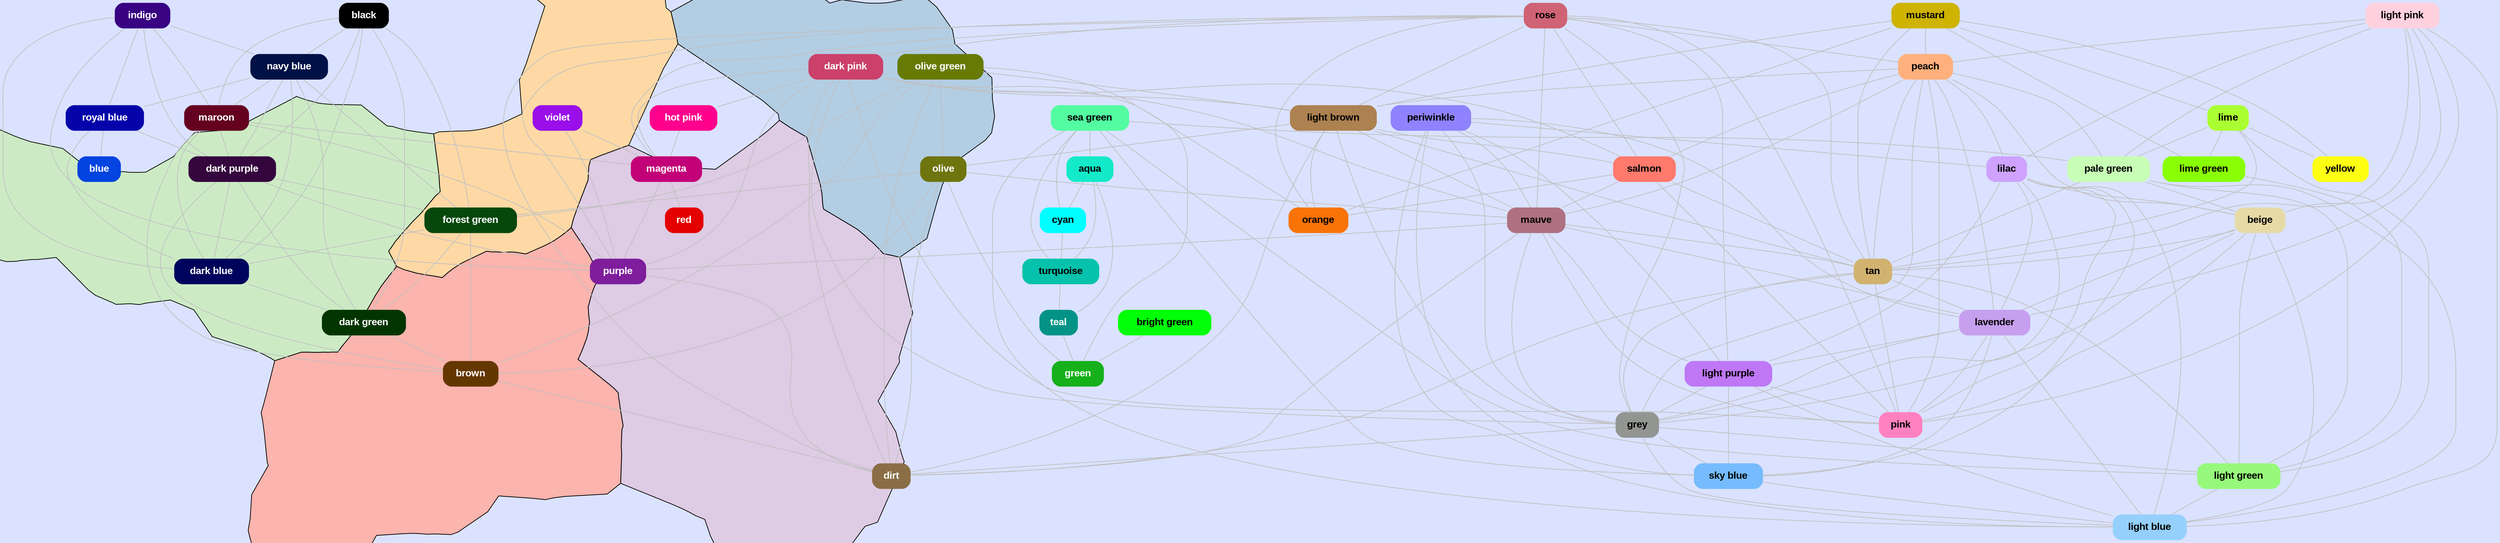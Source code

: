 graph {
	graph [_background=" c 7 -#fbb4ae C 7 -#fbb4ae P 405  347.569519 31.813269 347.156311 28.607244 344.677002 13.310127 345.730530 9.327104 346.647583 \
5.353127 352.066589 -14.502787 358.506012 -32.819523 419.410156 -55.509884 420.480347 -55.947136 426.765625 -58.746326 433.839325 \
-58.350437 435.036987 -58.355400 437.128540 -57.322556 505.314148 -28.664888 524.848389 6.546906 562.525574 9.012524 576.159241 \
9.501616 577.789124 9.463079 590.915649 8.761177 595.421448 8.119017 597.804138 8.332869 597.024658 82.296310 593.807983 80.915581 \
589.340942 80.915581 583.273865 83.741676 581.817688 84.951584 581.961975 85.147911 585.219299 88.002701 589.559448 89.905975 592.321838 \
89.905975 592.321838 89.905975 589.559448 89.905975 585.219299 88.002701 581.961975 85.147911 581.817688 84.951584 583.273865 83.741676 \
589.340942 80.915581 593.807983 80.915581 597.024658 82.296310 597.804138 8.332869 598.001343 8.344781 606.093262 8.596547 620.638550 \
8.194540 629.665649 7.681479 639.354492 11.217237 681.184753 39.848679 696.580322 62.139503 743.554504 58.836712 760.961487 57.067520 \
762.265320 56.814060 768.288757 58.326950 775.161255 59.609562 775.782288 133.345154 771.985779 131.596542 766.946594 131.596542 \
763.753784 133.089203 763.753784 133.089203 766.946594 131.596542 771.985779 131.596542 775.782288 133.345154 778.377197 135.726288 \
780.524231 135.726288 780.900513 135.813568 780.924316 135.847504 783.426331 138.088760 786.697266 167.897034 782.786255 168.206192 \
779.223450 168.176285 778.645630 176.594238 774.764709 195.395844 772.687988 195.836990 767.563721 199.447571 766.851868 200.280975 \
768.051270 201.643616 771.354431 203.836960 771.354431 203.836960 768.051270 201.643616 766.851868 200.280975 767.563721 199.447571 \
772.687988 195.836990 774.764709 195.395844 778.645630 176.594238 779.223450 168.176285 782.786255 168.206192 786.697266 167.897034 \
783.426331 138.088760 780.924316 135.847504 780.900513 135.813568 780.524231 135.726288 778.377197 135.726288 775.782288 133.345154 \
775.161255 59.609562 775.743042 59.699310 789.947510 61.433861 787.149780 111.353226 787.149780 111.353226 789.947510 61.433861 \
849.028259 64.798935 867.937744 79.830109 869.356445 121.160713 868.824646 131.472351 869.449036 149.476578 869.874146 156.189911 \
870.673462 158.318756 871.451843 160.591049 867.020813 187.765976 866.069702 195.093719 865.184265 200.452515 864.493774 207.564972 \
860.601013 211.446793 858.638428 213.549561 852.862671 218.537903 808.077820 254.262527 813.652283 266.508270 819.485291 281.826324 \
821.373596 288.234558 822.675476 294.504486 823.830872 304.028107 824.398071 305.531372 822.850647 319.342712 822.736633 323.537109 \
822.377075 326.822937 822.153748 327.992340 822.856140 329.580811 826.984985 345.493561 830.333801 354.741699 835.649475 366.292816 \
838.044739 370.042084 830.745911 387.423523 824.085266 400.749634 807.888916 425.722321 806.109802 428.241150 798.509766 439.800293 \
794.671265 436.312134 794.362915 378.202332 790.725464 358.382843 791.169067 357.754242 790.353271 356.578186 790.044495 356.312195 \
790.044495 356.312195 790.353271 356.578186 791.169067 357.754242 790.725464 358.382843 794.362915 378.202332 794.671265 436.312134 \
785.884888 429.227997 778.530579 424.057800 773.921021 421.058319 766.834534 417.174957 760.911194 414.236023 734.678955 402.601929 \
721.601624 404.896973 714.894043 405.413086 711.975342 405.350372 707.148743 405.006989 707.134766 390.263702 707.134766 390.263702 \
707.148743 405.006989 701.156982 405.238556 699.913330 405.163452 691.447876 405.582550 687.248962 405.581604 679.382263 406.437988 \
649.142761 392.029541 641.919373 388.151550 632.294434 381.827881 625.003357 376.171387 617.290344 369.252960 611.944336 370.460388 \
592.093750 373.603699 580.965027 375.709625 563.756714 380.549957 553.225952 385.117676 550.178955 381.162537 542.625305 371.884430 \
532.020752 357.889893 523.943176 345.140900 502.889038 307.998596 529.848450 305.078094 552.685120 305.135132 556.019409 302.288483 \
563.583618 370.563721 560.120728 298.257965 561.796936 298.257965 564.549133 300.824890 568.533447 302.676422 568.533447 302.676422 \
564.549133 300.824890 561.796936 298.257965 564.304688 295.984283 568.973328 293.837128 572.332703 293.837128 572.332703 293.837128 \
568.973328 293.837128 564.304688 295.984283 561.796936 298.257965 560.120728 298.257965 563.583618 370.563721 556.019409 302.288483 \
552.685120 305.135132 529.848450 305.078094 502.889038 307.998596 488.320953 287.183228 475.401733 271.314758 470.392975 264.442230 \
468.365601 264.508392 463.453430 264.547607 458.073608 264.324982 449.551697 264.418518 447.731842 264.393646 446.452972 264.281616 \
442.909088 264.156799 440.874512 264.138153 439.383759 264.202301 427.475281 264.421722 419.385132 264.371765 382.022949 252.435089 \
367.620544 195.526016 435.273743 177.349213 438.833893 208.927231 440.214172 173.371124 442.309418 171.326294 444.460266 173.501572 \
448.730499 175.642395 448.730499 175.642395 444.460266 173.501572 442.309418 171.326294 442.309418 170.509476 443.436493 169.458893 \
448.669495 166.869736 453.770752 166.869736 457.382874 168.554779 459.624146 170.664780 460.571442 169.789230 464.645844 146.906693 \
466.473755 164.298096 488.288513 167.123779 494.608856 167.236191 493.597717 175.321793 493.662506 176.559723 493.264191 187.330826 \
511.819885 186.810837 524.177856 190.181396 524.686890 189.995422 527.029846 208.845490 531.150208 186.753311 533.050110 186.753311 \
534.159058 186.495361 535.016052 186.495361 537.555420 188.862473 542.750122 191.337524 545.768921 191.337524 550.170837 189.304932 \
552.996826 186.655167 553.724487 186.655167 553.747986 186.649506 556.392761 157.956757 556.119385 135.327255 558.210327 135.493484 \
563.412720 182.171997 566.851990 179.624451 584.103271 181.723724 602.920715 181.221222 607.173340 180.817108 600.235107 202.050720 \
597.925049 211.406952 618.169983 213.867752 632.942200 212.952637 636.479187 215.729202 638.840271 180.776382 641.488953 219.754791 \
642.363037 219.949448 643.703003 219.949448 644.344543 220.091339 647.986084 220.091339 649.198486 221.412720 651.971680 223.203308 \
657.839233 224.575592 660.771240 223.943069 660.771240 223.943069 657.839233 224.575592 651.971680 223.203308 649.198486 221.412720 \
647.986084 220.091339 650.253967 217.472229 652.272400 216.185898 657.106506 215.097427 661.286377 216.034988 664.478210 218.152939 \
666.210815 220.152969 669.272217 220.152969 669.004944 266.013916 675.762573 260.048431 677.475281 258.895111 683.224731 252.707275 \
683.224731 252.707275 677.475281 258.895111 675.762573 260.048431 669.004944 266.013916 669.272217 220.152969 666.210815 220.152969 \
664.478210 218.152939 661.286377 216.034988 657.106506 215.097427 652.272400 216.185898 650.253967 217.472229 647.986084 220.091339 \
644.344543 220.091339 643.703003 219.949448 642.363037 219.949448 641.488953 219.754791 638.840271 180.776382 638.834106 149.983185 \
645.212158 148.446762 659.130249 144.116211 667.436584 140.673431 668.828735 139.999756 674.538147 137.031860 678.731873 140.878616 \
682.434998 145.004959 681.536255 164.085785 676.871460 215.567093 676.871460 215.567093 681.536255 164.085785 682.434998 145.004959 \
678.731873 140.878616 674.538147 137.031860 668.828735 139.999756 667.436584 140.673431 659.130249 144.116211 645.212158 148.446762 \
638.834106 149.983185 638.840271 180.776382 636.479187 215.729202 632.942200 212.952637 618.169983 213.867752 597.925049 211.406952 \
600.235107 202.050720 607.173340 180.817108 602.920715 181.221222 584.103271 181.723724 566.851990 179.624451 563.412720 182.171997 \
558.210327 135.493484 556.119385 135.327255 556.392761 157.956757 553.747986 186.649506 553.724487 186.655167 552.996826 186.655167 \
549.956665 183.781845 545.916809 181.932556 542.738037 181.932556 542.738037 181.932556 545.916809 181.932556 549.956665 183.781845 \
552.996826 186.655167 550.170837 189.304932 545.768921 191.337524 542.750122 191.337524 537.555420 188.862473 535.016052 186.495361 \
534.159058 186.495361 533.050110 186.753311 531.150208 186.753311 527.029846 208.845490 524.686890 189.995422 524.177856 190.181396 \
511.819885 186.810837 493.264191 187.330826 493.662506 176.559723 493.597717 175.321793 494.608856 167.236191 488.288513 167.123779 \
466.473755 164.298096 464.645844 146.906693 460.571442 169.789230 459.624146 170.664780 457.382874 168.554779 453.770752 166.869736 \
448.669495 166.869736 443.436493 169.458893 442.309418 170.509476 442.309418 171.326294 440.214172 173.371124 438.833893 208.927231 \
435.273743 177.349213 367.620544 195.526016 362.842773 179.059235 364.755096 169.633392 367.381409 150.095657 371.466248 109.089188 \
373.004608 105.119934 418.164917 99.254707 420.571045 49.360863 424.692047 28.567822 428.164612 30.224224 432.348236 30.224224 432.348236 \
30.224224 428.164612 30.224224 424.692047 28.567822 420.571045 49.360863 418.164917 99.254707 373.004608 105.119934 349.604309 63.998283 \
347.569519 31.813269 c 7 -#decbe4 C 7 -#decbe4 P 625  1199.409668 318.703308 1201.204468 320.093109 1205.637817 341.024750 1206.905029 \
324.595642 1234.819214 321.872406 1276.737427 325.067688 1278.458008 319.976532 1270.748901 296.886414 1259.099365 257.213745 1259.713257 \
250.170471 1229.674194 195.583618 1254.493896 152.347305 1260.768677 127.910591 1188.787842 125.530342 1185.514038 122.691109 1184.737183 \
121.233406 1182.508179 119.167282 1181.882324 118.847931 1181.548462 118.926880 1175.913208 118.926880 1174.839600 118.672966 1173.573608 \
118.672966 1169.933105 87.557121 1167.976807 115.957359 1164.497070 114.386932 1160.494873 114.386932 1157.929321 83.808891 1157.800171 \
59.506203 1149.764282 62.888149 1143.439941 64.919617 1132.828003 67.281273 1135.490356 112.215996 1089.667480 110.118507 1087.938721 \
108.355247 1082.500610 102.271217 1078.395264 97.283936 1078.076782 157.975464 1082.255005 158.913055 1084.890747 160.690857 1084.890747 \
164.487762 1081.562012 166.919601 1078.786987 167.549911 1078.786987 167.549911 1081.562012 166.919601 1084.890747 164.487762 1084.890747 \
160.690857 1082.255005 158.913055 1078.076782 157.975464 1078.395264 97.283936 1082.500610 102.271217 1087.938721 108.355247 1089.667480 \
110.118507 1135.490356 112.215996 1132.828003 67.281273 1143.439941 64.919617 1149.764282 62.888149 1157.800171 59.506203 1157.929321 \
83.808891 1160.494873 114.386932 1164.497070 114.386932 1167.976807 115.957359 1169.933105 87.557121 1173.573608 118.672966 1174.839600 \
118.672966 1175.913208 118.926880 1181.548462 118.926880 1181.882324 118.847931 1182.508179 119.167282 1184.737183 121.233406 1185.514038 \
122.691109 1188.787842 125.530342 1260.768677 127.910591 1263.149902 119.742668 1265.072754 113.840485 1266.389526 110.502693 1228.788940 \
25.158998 1212.366821 19.680517 1211.704468 19.541695 1207.934937 15.127769 1154.110107 -58.538960 1127.540527 -75.524391 1116.209229 \
-69.895226 1117.060547 10.869910 1117.060547 10.869910 1116.209229 -69.895226 1115.403809 -69.520020 1107.313110 -66.237854 1101.105225 \
-63.909058 1096.217407 -62.226559 1090.662964 -60.487003 1085.092651 -58.916401 1080.661255 -57.942303 1019.015564 -46.293655 993.771606 \
6.578062 993.455566 7.809368 986.157104 29.100912 986.667725 29.606413 992.165833 34.816704 991.628174 62.703476 985.722351 130.239044 \
982.067566 130.239044 981.731384 130.313721 981.662842 130.409164 977.892456 133.768814 974.502380 135.216476 971.296143 135.216476 \
971.296143 135.216476 974.502380 135.216476 977.892456 133.768814 981.662842 130.409164 981.731384 130.313721 979.081360 128.057480 \
974.220581 125.905586 974.220581 125.905586 979.081360 128.057480 981.731384 130.313721 982.067566 130.239044 985.722351 130.239044 \
991.628174 62.703476 992.165833 34.816704 986.667725 29.606413 986.157104 29.100912 974.983826 33.674263 973.442810 34.184673 964.376221 \
39.317974 956.502686 43.279720 941.716675 49.788918 867.937744 79.830109 869.356445 121.160713 868.824646 131.472351 869.449036 \
149.476578 869.874146 156.189911 870.673462 158.318756 871.451843 160.591049 867.020813 187.765976 866.069702 195.093719 865.184265 \
200.452515 864.493774 207.564972 860.601013 211.446793 858.638428 213.549561 852.862671 218.537903 808.077820 254.262527 813.652283 \
266.508270 819.485291 281.826324 821.373596 288.234558 822.675476 294.504486 823.830872 304.028107 824.398071 305.531372 822.850647 \
319.342712 822.736633 323.537109 852.026184 320.423248 856.799255 324.742310 857.126831 324.876923 855.199341 305.393463 862.310974 \
305.346130 862.431519 305.365509 863.402161 305.359314 863.402161 305.359314 862.431519 305.365509 862.310974 305.346130 855.199341 \
305.393463 857.126831 324.876923 856.799255 324.742310 852.026184 320.423248 822.736633 323.537109 822.377075 326.822937 822.153748 \
327.992340 822.856140 329.580811 826.984985 345.493561 830.333801 354.741699 835.649475 366.292816 838.044739 370.042084 853.391541 \
365.873291 855.203369 365.521729 856.709229 331.084778 857.964600 328.983307 861.289429 331.400665 864.483765 332.143890 869.496582 \
330.876282 869.496582 330.876282 864.483765 332.143890 861.289429 331.400665 857.964600 328.983307 856.709229 331.084778 855.203369 \
365.521729 853.391541 365.873291 838.044739 370.042084 830.745911 387.423523 824.085266 400.749634 807.888916 425.722321 806.109802 \
428.241150 798.509766 439.800293 801.139587 450.098450 802.719910 455.032593 807.164673 467.621887 822.211731 506.742554 823.159180 \
525.481873 825.785278 535.394653 826.116211 535.549622 840.185669 541.279968 879.319336 555.609863 910.485962 540.667725 914.846680 \
538.702454 919.971008 450.057251 915.744995 453.139404 895.167542 450.487366 875.133240 450.310974 881.493469 443.680328 884.155579 \
440.486389 882.753662 423.090607 882.753662 423.090607 884.155579 440.486389 884.570679 440.110504 884.728638 439.943512 891.990784 \
433.290863 897.330078 429.251129 902.505737 426.194733 904.062927 425.536926 904.651489 402.464447 905.041199 402.000244 903.149048 \
399.782501 900.964111 398.370422 900.964111 398.370422 903.149048 399.782501 905.041199 402.000244 904.651489 402.464447 904.062927 \
425.536926 902.505737 426.194733 897.330078 429.251129 891.990784 433.290863 884.728638 439.943512 884.570679 440.110504 884.155579 \
440.486389 881.493469 443.680328 875.133240 450.310974 895.167542 450.487366 915.744995 453.139404 919.971008 450.057251 914.846680 \
538.702454 926.758179 533.678467 925.836853 464.748566 929.509155 446.108215 928.911865 445.974396 926.056152 424.130249 925.306030 \
424.091034 925.191772 424.066956 920.464478 423.828674 918.917786 423.998474 916.886230 423.903625 916.726807 402.250519 915.760620 \
402.023163 918.539001 378.445831 918.535706 378.291534 925.692017 379.914490 930.226440 380.216888 934.744934 381.251312 939.146240 \
382.977112 945.273438 386.377563 956.142578 395.978668 956.791809 396.641541 959.535400 399.864624 960.204834 360.345551 962.752197 \
357.918091 960.797424 356.113800 955.459961 353.528839 952.371338 353.528839 952.371338 353.528839 955.459961 353.528839 960.797424 \
356.113800 962.752197 357.918091 960.204834 360.345551 959.535400 399.864624 956.791809 396.641541 956.142578 395.978668 945.273438 \
386.377563 939.146240 382.977112 934.744934 381.251312 930.226440 380.216888 925.692017 379.914490 918.535706 378.291534 918.539001 \
378.445831 915.760620 402.023163 916.726807 402.250519 916.886230 423.903625 918.917786 423.998474 920.464478 423.828674 925.191772 \
424.066956 925.306030 424.091034 926.056152 424.130249 928.911865 445.974396 929.509155 446.108215 925.836853 464.748566 926.758179 \
533.678467 931.905762 531.814148 939.531616 529.278442 941.552856 528.667175 942.578918 528.387390 947.166626 527.271606 960.354065 \
524.839172 964.772339 524.156494 966.056824 524.034363 1001.110352 521.734375 1060.092651 564.361938 1075.176025 576.395691 1073.492065 \
504.046936 1075.473389 469.891327 1075.057617 469.798615 1074.574219 430.697052 1080.319824 434.546600 1088.538330 438.369202 1091.684448 \
439.496735 1096.742432 440.781952 1099.613403 441.211212 1106.283325 440.832214 1105.072144 419.068695 1070.466431 422.407104 1076.690063 \
409.632141 1076.879761 408.986084 1079.454346 396.360107 1052.711670 390.877563 1050.286255 388.216644 1049.073486 387.711121 1047.496094 \
386.298828 1044.711060 388.241730 1040.126587 389.320068 1035.793091 388.341675 1033.338745 386.758942 1032.326294 388.399445 1032.350098 \
433.511658 1022.814697 437.863159 1017.940308 440.367188 1015.771729 438.080902 988.114197 440.261200 988.114197 440.261200 1015.771729 \
438.080902 1017.940308 440.367188 1022.814697 437.863159 1028.548950 391.433655 1009.080505 391.150604 995.551392 392.783295 1001.466309 \
377.230499 1004.398682 361.070587 1006.565796 355.174530 995.071899 354.510864 995.071899 354.510864 1006.565796 355.174530 1004.398682 \
361.070587 1001.466309 377.230499 995.551392 392.783295 1009.080505 391.150604 1028.548950 391.433655 1022.814697 437.863159 1032.350098 \
433.511658 1032.326294 388.399445 1033.338745 386.758942 1035.793091 388.341675 1040.126587 389.320068 1044.711060 388.241730 1047.496094 \
386.298828 1049.073486 387.711121 1050.286255 388.216644 1052.711670 390.877563 1079.454346 396.360107 1076.879761 408.986084 1076.690063 \
409.632141 1070.466431 422.407104 1105.072144 419.068695 1106.283325 440.832214 1099.613403 441.211212 1096.742432 440.781952 1091.684448 \
439.496735 1088.538330 438.369202 1080.319824 434.546600 1074.574219 430.697052 1075.057617 469.798615 1075.473389 469.891327 1073.492065 \
504.046936 1075.176025 576.395691 1077.073608 578.043823 1079.130981 472.815857 1082.955200 474.479401 1086.679077 474.479401 1090.720093 \
472.618896 1093.904541 469.574249 1091.047974 467.015198 1086.840576 465.149963 1083.840698 465.149963 1083.840698 465.149963 1086.840576 \
465.149963 1091.047974 467.015198 1093.904541 469.574249 1090.720093 472.618896 1086.679077 474.479401 1082.955200 474.479401 1079.130981 \
472.815857 1077.073608 578.043823 1085.669312 585.825256 1090.516968 590.384583 1090.856812 590.741150 1105.987427 580.621216 1105.336792 \
555.278503 1105.384644 505.367340 1105.384644 505.367340 1105.336792 555.278503 1105.987427 580.621216 1129.313354 566.966370 1148.397339 \
500.506653 1150.789551 487.232086 1151.768433 473.510040 1152.374023 468.658051 1153.273071 465.526978 1196.416748 439.841370 1201.717896 \
436.362366 1212.171631 427.515717 1216.746582 423.068329 1161.998779 417.649139 1147.762329 411.670135 1146.484131 412.323212 1146.190796 \
412.569366 1148.680054 416.312653 1148.680054 416.312653 1146.190796 412.569366 1145.294678 412.771118 1141.495605 412.771118 1141.490112 \
412.772339 1138.004639 412.772339 1137.132690 411.743530 1132.372437 408.387329 1129.793457 407.827271 1127.058960 388.309937 1126.805420 \
361.309143 1122.200684 359.641632 1117.377563 357.641205 1119.196533 326.398102 1085.704590 320.322601 1084.732910 343.791351 1080.554688 \
316.250854 1078.240723 314.329681 1077.507812 314.329681 1077.487793 314.325287 1074.207642 314.325287 1073.798218 314.416168 1070.610474 \
314.416168 1068.920532 312.437561 1064.894531 309.729187 1062.037109 309.126984 1058.041626 310.005615 1052.640381 313.714813 1055.038452 \
292.036835 1052.380493 291.875305 1050.988647 277.000305 1048.032715 275.062073 1046.073364 271.572021 1044.146851 269.856079 1043.994995 \
269.856079 1041.738525 272.484833 1039.228394 274.067139 1036.225342 274.695984 1036.225342 274.695984 1039.228394 274.067139 1041.738525 \
272.484833 1043.994995 269.856079 1042.090820 267.680542 1040.114380 266.423523 1040.114380 266.423523 1042.090820 267.680542 1043.994995 \
269.856079 1044.146851 269.856079 1046.073364 271.572021 1048.032715 275.062073 1050.988647 277.000305 1052.380493 291.875305 1055.038452 \
292.036835 1052.640381 313.714813 1058.041626 310.005615 1062.037109 309.126984 1064.894531 309.729187 1068.920532 312.437561 1070.610474 \
314.416168 1073.798218 314.416168 1074.207642 314.325287 1077.487793 314.325287 1077.507812 314.329681 1078.240723 314.329681 1080.554688 \
316.250854 1084.732910 343.791351 1085.704590 320.322601 1119.196533 326.398102 1117.377563 357.641205 1122.200684 359.641632 1126.805420 \
361.309143 1138.805054 364.406158 1139.647827 364.534454 1147.860840 364.939484 1154.560425 364.920197 1154.827393 346.351715 1157.921997 \
320.256836 1152.875977 324.629578 1125.359863 321.242706 1119.897339 321.044128 1119.810791 314.319031 1119.426270 311.867004 1119.391113 \
309.120850 1116.987427 305.897980 1085.684570 307.332367 1084.385132 273.464996 1084.582031 273.204865 1090.384155 267.448029 1090.351562 \
266.900757 1065.904053 265.944733 1065.904053 265.944733 1090.351562 266.900757 1090.384155 267.448029 1084.582031 273.204865 1084.385132 \
273.464996 1085.684570 307.332367 1116.987427 305.897980 1119.391113 309.120850 1129.907349 301.258972 1135.100952 298.087524 1137.701538 \
296.867889 1143.291992 295.013580 1143.424927 270.394379 1145.090576 270.011139 1140.490601 245.652420 1140.490601 245.652420 1145.090576 \
270.011139 1143.424927 270.394379 1143.291992 295.013580 1137.701538 296.867889 1135.100952 298.087524 1129.907349 301.258972 1119.391113 \
309.120850 1119.426270 311.867004 1119.810791 314.319031 1119.897339 321.044128 1125.359863 321.242706 1152.875977 324.629578 1157.921997 \
320.256836 1154.827393 346.351715 1154.560425 364.920197 1147.860840 364.939484 1139.647827 364.534454 1138.805054 364.406158 1126.805420 \
361.309143 1127.058960 388.309937 1129.793457 407.827271 1132.372437 408.387329 1137.132690 411.743530 1138.004639 412.772339 1141.490112 \
412.772339 1141.495605 412.771118 1145.294678 412.771118 1146.190796 412.569366 1146.484131 412.323212 1147.762329 411.670135 1161.998779 \
417.649139 1216.746582 423.068329 1222.231445 418.469604 1230.714478 409.959442 1235.183838 404.974518 1236.852417 403.017761 1249.946411 \
400.408081 1259.981201 397.914124 1276.737427 325.067688 1234.819214 321.872406 1206.905029 324.595642 1205.637817 341.024750 1201.204468 \
320.093109 1199.409668 318.703308 1196.033447 349.291382 1193.688965 317.946930 1192.523682 317.679108 1192.091675 317.679108 1187.857300 \
338.101929 1185.223145 320.805237 1182.774170 321.907288 1177.417236 321.907288 1173.856201 320.243591 1172.940186 357.331299 1173.357056 \
367.125763 1166.307861 365.993805 1159.737671 365.292145 1161.676636 317.838501 1160.609619 317.594788 1160.371094 317.273956 1159.893799 \
316.871368 1159.893799 316.871368 1160.371094 317.273956 1162.881836 293.708313 1164.718750 293.635132 1164.080078 272.430542 1166.682495 \
269.913422 1163.525024 266.885223 1160.213623 265.387421 1156.506958 265.387421 1156.506958 265.387421 1160.213623 265.387421 1163.525024 \
266.885223 1166.682495 269.913422 1164.080078 272.430542 1164.718750 293.635132 1162.881836 293.708313 1160.371094 317.273956 1160.609619 \
317.594788 1161.676636 317.838501 1159.737671 365.292145 1166.307861 365.993805 1173.357056 367.125763 1172.940186 357.331299 1173.856201 \
320.243591 1177.417236 321.907288 1182.774170 321.907288 1185.223145 320.805237 1188.817871 317.332062 1187.429810 316.091827 1187.429810 \
316.091827 1188.817871 317.332062 1185.223145 320.805237 1187.857300 338.101929 1192.091675 317.679108 1192.523682 317.679108 1193.688965 \
317.946930 1196.033447 349.291382 1199.409668 318.703308 c 7 -#ccebc5 C 7 -#ccebc5 P 289  -50.386204 478.364075 -48.161423 454.229645 \
-47.336239 439.541382 -27.803272 407.475708 -18.008930 397.885559 4.786037 391.925415 18.180861 392.217468 18.323486 392.216553 \
23.869734 393.201538 25.423220 393.386353 40.803509 394.768127 47.820080 394.780121 74.981850 397.671204 119.583374 352.441559 129.907623 \
344.536896 153.929352 334.211395 154.936111 396.041595 152.957214 412.204987 152.957214 412.204987 154.936111 396.041595 153.929352 \
334.211395 159.127365 331.649048 159.706635 331.708618 174.847549 332.495880 177.042831 332.553864 180.114563 332.556763 191.878220 \
331.366455 201.001556 333.490936 235.323471 337.829315 268.397583 323.986237 294.120911 286.295624 347.570343 269.328186 354.638885 \
266.604828 363.910492 262.397949 366.731323 261.022980 374.656250 256.890686 376.614258 255.804733 382.022949 252.435089 419.385132 \
264.371765 427.475281 264.421722 439.383759 264.202301 440.874512 264.138153 442.909088 264.156799 446.452972 264.281616 447.731842 \
264.393646 449.551697 264.418518 458.073608 264.324982 463.453430 264.547607 468.365601 264.508392 470.392975 264.442230 475.401733 \
271.314758 488.320953 287.183228 502.889038 307.998596 523.943176 345.140900 532.020752 357.889893 542.625305 371.884430 475.786407 \
364.121307 475.668518 382.528687 496.343201 394.151520 484.918701 395.195282 484.918701 395.195282 496.343201 394.151520 475.668518 \
382.528687 475.786407 364.121307 542.625305 371.884430 550.178955 381.162537 553.225952 385.117676 541.969421 406.347839 551.911804 \
420.824585 563.290344 434.288727 566.036438 437.269775 566.731384 437.958649 568.930481 440.373230 569.326355 440.767548 569.871460 \
441.373199 571.847717 443.833679 576.109558 448.598328 587.085266 459.464233 607.302246 483.794830 613.358459 489.108582 614.339905 \
490.221252 614.335693 492.331787 613.477966 498.816101 613.473816 500.891296 612.506226 515.438354 605.260132 571.584473 585.176331 \
574.015564 567.312317 576.678711 560.994324 578.142761 555.701843 579.515686 554.597046 524.142090 551.461731 494.304718 555.137451 \
491.019867 552.768921 488.898590 552.768921 488.898590 555.137451 491.019867 551.461731 494.304718 549.164246 495.285278 543.966980 \
495.285278 538.148254 492.521545 536.956360 491.502533 535.763184 491.502533 536.541931 577.844971 530.487854 569.236633 531.956848 \
491.255432 529.823853 491.255432 529.823853 491.255432 531.956848 491.255432 530.487854 569.236633 536.541931 577.844971 535.763184 \
491.502533 536.956360 491.502533 538.148254 492.521545 543.966980 495.285278 549.164246 495.285278 551.461731 494.304718 554.597046 \
524.142090 555.701843 579.515686 547.271973 582.170898 543.868042 582.316956 539.830627 582.792419 503.401184 612.259888 463.126740 \
612.921143 450.322784 613.925720 444.075653 614.801086 442.760834 615.066406 438.908081 570.165527 439.137512 543.885498 442.875580 \
541.391724 444.000214 540.129395 443.016510 539.027893 438.663666 536.106812 435.699860 535.468567 435.699860 535.468567 438.663666 \
536.106812 443.016510 539.027893 444.000214 540.129395 442.875580 541.391724 439.137512 543.885498 438.908081 570.165527 442.760834 \
615.066406 424.850647 619.812500 416.467529 622.805664 415.053314 623.353699 412.756653 624.387146 404.864441 620.029541 347.171814 \
590.239380 344.819366 588.332947 337.226746 580.672607 334.888947 580.125549 324.338074 578.301575 325.070129 530.990601 328.286469 \
499.036865 331.235870 500.415161 331.235870 500.415161 328.286469 499.036865 325.070129 530.990601 324.338074 578.301575 314.746918 \
577.231995 319.004059 503.157562 281.554993 497.278625 281.802490 497.032440 283.748291 494.836365 284.348328 493.942200 289.529510 \
488.018066 292.602966 485.008789 294.076965 483.797516 303.672638 477.304138 305.730316 476.273102 308.708649 475.260284 310.694336 \
452.167725 314.072968 452.167725 314.844299 451.195923 316.685059 449.781250 318.021210 449.293549 322.745972 445.095520 321.030029 \
432.047699 321.121277 430.439972 323.684418 429.950623 323.997314 429.940460 323.997314 429.940460 323.684418 429.950623 321.121277 \
430.439972 321.030029 432.047699 322.745972 445.095520 318.021210 449.293549 316.685059 449.781250 314.844299 451.195923 314.072968 \
452.167725 310.694336 452.167725 309.509583 451.891968 310.500854 430.029633 311.136627 429.919159 312.318787 429.900909 314.197662 \
411.635742 317.958588 409.149231 318.847351 408.183899 318.349457 407.630768 313.161957 404.049530 309.759735 403.299835 309.759735 \
403.299835 313.161957 404.049530 318.349457 407.630768 318.847351 408.183899 317.958588 409.149231 314.197662 411.635742 312.318787 \
429.900909 311.136627 429.919159 310.500854 430.029633 309.509583 451.891968 310.694336 452.167725 308.708649 475.260284 305.730316 \
476.273102 303.672638 477.304138 294.076965 483.797516 292.602966 485.008789 289.529510 488.018066 284.348328 493.942200 283.748291 \
494.836365 281.802490 497.032440 281.554993 497.278625 319.004059 503.157562 314.746918 577.231995 269.722412 573.594910 253.002548 \
556.209900 239.950195 539.710571 200.866257 517.817383 197.508362 517.629456 190.464005 517.391296 177.180542 517.531128 168.414490 \
518.595459 161.144974 517.363220 152.313126 516.266113 152.654755 505.708771 153.205353 425.884796 157.475891 422.329559 158.263565 \
421.051636 159.549850 419.956177 162.866058 437.223358 167.098480 419.213379 171.935532 442.037903 173.326675 421.914185 176.746353 \
423.437012 180.562958 423.437012 186.281128 420.789307 187.796249 419.511169 184.511154 416.444031 180.863220 414.773743 180.863220 \
414.773743 184.511154 416.444031 187.796249 419.511169 186.281128 420.789307 180.562958 423.437012 176.746353 423.437012 173.326675 \
421.914185 171.935532 442.037903 167.098480 419.213379 162.866058 437.223358 159.549850 419.956177 158.263565 421.051636 157.475891 \
422.329559 153.205353 425.884796 152.654755 505.708771 152.313126 516.266113 130.449326 514.539368 84.263359 550.990723 39.011436 \
560.598328 36.597790 561.339966 25.736364 565.030945 16.997372 568.277649 17.800877 543.639709 22.378061 479.485321 22.418201 479.408813 \
26.214201 482.085083 30.195221 483.018127 34.456272 481.979675 34.456272 481.979675 30.195221 483.018127 26.214201 482.085083 22.418201 \
479.408813 22.378061 479.485321 17.800877 543.639709 16.997372 568.277649 -7.002886 578.696777 -30.892864 564.563904 -54.509052 \
503.624359 -51.981968 490.773376 -51.916595 490.369904 -50.386204 478.364075 c 7 -#b3cde3 C 7 -#b3cde3 P 137  1064.226196 796.627380 \
1061.235596 796.111877 1026.143799 791.253906 938.583130 743.419678 938.720764 742.882202 946.074524 711.731873 948.404419 698.299622 \
1065.966553 619.414307 1068.514160 617.515808 1070.200562 616.127197 1089.419556 599.513794 1090.856812 590.741150 1105.987427 580.621216 \
1129.313354 566.966370 1148.397339 500.506653 1150.789551 487.232086 1151.768433 473.510040 1152.374023 468.658051 1153.273071 465.526978 \
1196.416748 439.841370 1201.717896 436.362366 1212.171631 427.515717 1216.746582 423.068329 1222.231445 418.469604 1230.714478 409.959442 \
1235.183838 404.974518 1236.852417 403.017761 1249.946411 400.408081 1244.892456 474.102295 1244.892456 474.102295 1249.946411 400.408081 \
1259.981201 397.914124 1298.258179 424.400513 1312.378906 475.596832 1320.152832 500.346283 1326.251953 514.840088 1326.493286 523.624023 \
1327.053101 524.076050 1380.314697 562.809082 1389.091431 573.154724 1393.273315 595.523743 1393.439087 596.269531 1390.335815 619.682861 \
1369.033813 618.455994 1324.333618 620.611938 1324.098755 651.927917 1319.440186 616.875732 1317.635376 615.557373 1317.635376 612.101501 \
1311.801025 609.333008 1311.801025 609.333008 1317.635376 612.101501 1317.635376 615.557373 1316.221191 616.765625 1313.188477 618.063477 \
1313.188477 618.063477 1316.221191 616.765625 1317.635376 615.557373 1319.440186 616.875732 1324.098755 651.927917 1324.333618 620.611938 \
1369.033813 618.455994 1390.335815 619.682861 1389.528687 650.674744 1337.638550 698.204041 1334.056519 718.359009 1311.974121 750.088562 \
1297.845947 762.155884 1290.651001 765.635559 1257.247192 758.929810 1254.707764 758.498291 1254.163208 758.364075 1249.334229 757.326477 \
1247.021362 756.902649 1242.051880 756.148071 1241.414551 756.091248 1234.488281 685.115662 1238.799561 684.090027 1243.388916 680.733765 \
1243.857300 680.169189 1242.999634 679.190125 1240.024536 677.175781 1240.024536 677.175781 1242.999634 679.190125 1243.857300 680.169189 \
1243.388916 680.733765 1238.799561 684.090027 1234.488281 685.115662 1241.414551 756.091248 1231.260742 755.503418 1217.905518 755.572205 \
1218.410767 742.103638 1223.134277 680.839478 1222.439087 680.676697 1222.468262 658.875244 1218.484985 658.735657 1216.939331 658.433960 \
1220.494995 638.165771 1221.730225 637.079773 1221.401855 635.927551 1219.550537 634.201355 1214.787720 631.926636 1211.270508 631.926636 \
1211.270508 631.926636 1214.787720 631.926636 1219.550537 634.201355 1221.401855 635.927551 1221.730225 637.079773 1220.494995 638.165771 \
1216.939331 658.433960 1218.484985 658.735657 1222.468262 658.875244 1222.439087 680.676697 1223.134277 680.839478 1218.410767 742.103638 \
1217.905518 755.572205 1210.941528 756.046997 1211.709351 711.022522 1211.709351 711.022522 1210.941528 756.046997 1178.752686 760.266052 \
1161.644165 755.689636 1127.350098 782.071228 1090.800415 801.155762 1084.064331 799.714966 1075.054810 798.374878 1068.157837 797.575439 \
1064.226196 796.627380 1066.655151 747.549194 1070.569946 723.969910 1074.302612 723.969910 1077.927612 722.229858 1077.927612 722.229858 \
1074.302612 723.969910 1070.569946 723.969910 1066.655151 747.549194 1064.226196 796.627380 c 7 -#fed9a6 C 7 -#fed9a6 P 160  793.051453 \
921.924194 787.853088 920.560852 753.585693 912.723083 716.162476 892.626343 707.633362 884.680969 706.592407 882.598206 704.097290 \
869.037048 709.140259 858.109680 712.962219 849.153076 719.289612 831.381226 738.558960 770.923218 761.516296 751.473389 735.448547 \
670.913635 729.409058 655.725403 725.680847 647.779602 729.365601 599.760010 708.648376 590.007690 699.764832 586.093201 699.591675 \
586.027466 690.745667 582.932373 684.036621 580.989075 679.184753 579.730408 669.096741 577.721619 659.459595 576.387695 654.774536 \
575.882141 642.387695 575.670532 612.869812 574.498413 605.260132 571.584473 612.506226 515.438354 613.473816 500.891296 613.477966 \
498.816101 614.335693 492.331787 614.339905 490.221252 613.358459 489.108582 607.302246 483.794830 587.085266 459.464233 576.109558 \
448.598328 571.847717 443.833679 569.871460 441.373199 569.326355 440.767548 568.930481 440.373230 566.731384 437.958649 566.036438 \
437.269775 563.290344 434.288727 551.911804 420.824585 541.969421 406.347839 553.225952 385.117676 563.756714 380.549957 580.965027 \
375.709625 592.093750 373.603699 611.944336 370.460388 617.290344 369.252960 625.003357 376.171387 632.294434 381.827881 641.919373 \
388.151550 641.456238 417.597076 638.038208 444.639740 635.714478 443.012329 635.714478 443.012329 638.038208 444.639740 641.456238 \
417.597076 641.919373 388.151550 649.142761 392.029541 679.382263 406.437988 687.248962 405.581604 691.447876 405.582550 699.913330 \
405.163452 701.156982 405.238556 707.148743 405.006989 711.975342 405.350372 714.894043 405.413086 721.601624 404.896973 721.797302 \
424.141052 724.257935 448.844147 724.257935 448.844147 721.797302 424.141052 721.601624 404.896973 734.678955 402.601929 760.911194 \
414.236023 766.834534 417.174957 773.921021 421.058319 778.530579 424.057800 785.884888 429.227997 794.671265 436.312134 798.509766 \
439.800293 801.139587 450.098450 802.719910 455.032593 807.164673 467.621887 822.211731 506.742554 823.159180 525.481873 825.785278 \
535.394653 826.116211 535.549622 840.185669 541.279968 837.108398 637.594971 838.750000 656.389587 838.750000 656.389587 837.108398 \
637.594971 840.185669 541.279968 879.319336 555.609863 928.108276 663.450012 948.404419 698.299622 946.074524 711.731873 938.720764 \
742.882202 938.583130 743.419678 931.881958 749.001404 922.354126 837.380981 906.044800 839.042175 850.150330 839.977661 855.785767 \
754.409363 849.017212 754.722839 843.378357 754.843872 838.482056 670.607178 835.095764 668.565125 832.706482 664.603638 831.273560 \
663.346802 831.273560 662.999512 827.014099 660.085205 827.014099 660.085205 831.273560 662.999512 831.273560 663.346802 832.706482 \
664.603638 835.095764 668.565125 838.482056 670.607178 843.378357 754.843872 849.017212 754.722839 855.785767 754.409363 850.150330 \
839.977661 906.044800 839.042175 922.354126 837.380981 921.971680 874.500122 922.025757 876.921631 900.111694 908.568054 882.041748 \
918.353027 849.920227 924.049622 839.401489 926.574158 828.065186 930.000305 828.723816 901.725952 828.342896 883.709229 825.145264 \
849.458862 828.395508 846.304382 827.934204 845.640259 826.940186 844.782349 821.286316 842.146973 818.108948 842.146973 818.108948 \
842.146973 821.286316 842.146973 826.940186 844.782349 827.934204 845.640259 828.395508 846.304382 825.145264 849.458862 828.342896 \
883.709229 828.723816 901.725952 828.065186 930.000305 823.083923 931.967407 821.398804 931.455872 816.858459 930.210510 814.282349 \
929.653931 806.549438 926.335571 794.139771 922.245972 793.051453 921.924194 c 7 -#000000 L 125  617.290344 369.252960 625.003357 \
376.171387 632.294434 381.827881 641.919373 388.151550 649.142761 392.029541 679.382263 406.437988 687.248962 405.581604 691.447876 \
405.582550 699.913330 405.163452 701.156982 405.238556 707.148743 405.006989 711.975342 405.350372 714.894043 405.413086 721.601624 \
404.896973 734.678955 402.601929 760.911194 414.236023 766.834534 417.174957 773.921021 421.058319 778.530579 424.057800 785.884888 \
429.227997 794.671265 436.312134 798.509766 439.800293 806.109802 428.241150 807.888916 425.722321 824.085266 400.749634 830.745911 \
387.423523 838.044739 370.042084 835.649475 366.292816 830.333801 354.741699 826.984985 345.493561 822.856140 329.580811 822.153748 \
327.992340 822.377075 326.822937 822.736633 323.537109 822.850647 319.342712 824.398071 305.531372 823.830872 304.028107 822.675476 \
294.504486 821.373596 288.234558 819.485291 281.826324 813.652283 266.508270 808.077820 254.262527 852.862671 218.537903 858.638428 \
213.549561 860.601013 211.446793 864.493774 207.564972 865.184265 200.452515 866.069702 195.093719 867.020813 187.765976 871.451843 \
160.591049 870.673462 158.318756 869.874146 156.189911 869.449036 149.476578 868.824646 131.472351 869.356445 121.160713 867.937744 \
79.830109 849.028259 64.798935 789.947510 61.433861 775.743042 59.699310 775.161255 59.609562 768.288757 58.326950 762.265320 56.814060 \
760.961487 57.067520 743.554504 58.836712 696.580322 62.139503 681.184753 39.848679 639.354492 11.217237 629.665649 7.681479 620.638550 \
8.194540 606.093262 8.596547 598.001343 8.344781 597.804138 8.332869 595.421448 8.119017 590.915649 8.761177 577.789124 9.463079 \
576.159241 9.501616 562.525574 9.012524 524.848389 6.546906 505.314148 -28.664888 437.128540 -57.322556 435.036987 -58.355400 433.839325 \
-58.350437 426.765625 -58.746326 420.480347 -55.947136 419.410156 -55.509884 358.506012 -32.819523 352.066589 -14.502787 346.647583 \
5.353127 345.730530 9.327104 344.677002 13.310127 347.156311 28.607244 347.569519 31.813269 349.604309 63.998283 373.004608 105.119934 \
371.466248 109.089188 367.381409 150.095657 364.755096 169.633392 362.842773 179.059235 367.620544 195.526016 382.022949 252.435089 \
419.385132 264.371765 427.475281 264.421722 439.383759 264.202301 440.874512 264.138153 442.909088 264.156799 446.452972 264.281616 \
447.731842 264.393646 449.551697 264.418518 458.073608 264.324982 463.453430 264.547607 468.365601 264.508392 470.392975 264.442230 \
475.401733 271.314758 488.320953 287.183228 502.889038 307.998596 523.943176 345.140900 532.020752 357.889893 542.625305 371.884430 \
550.178955 381.162537 553.225952 385.117676 563.756714 380.549957 580.965027 375.709625 592.093750 373.603699 611.944336 370.460388 \
617.290344 369.252960 c 7 -#000000 L 114  864.493774 207.564972 860.601013 211.446793 858.638428 213.549561 852.862671 218.537903 \
808.077820 254.262527 813.652283 266.508270 819.485291 281.826324 821.373596 288.234558 822.675476 294.504486 823.830872 304.028107 \
824.398071 305.531372 822.850647 319.342712 822.736633 323.537109 822.377075 326.822937 822.153748 327.992340 822.856140 329.580811 \
826.984985 345.493561 830.333801 354.741699 835.649475 366.292816 838.044739 370.042084 830.745911 387.423523 824.085266 400.749634 \
807.888916 425.722321 806.109802 428.241150 798.509766 439.800293 801.139587 450.098450 802.719910 455.032593 807.164673 467.621887 \
822.211731 506.742554 823.159180 525.481873 825.785278 535.394653 826.116211 535.549622 840.185669 541.279968 879.319336 555.609863 \
910.485962 540.667725 914.846680 538.702454 926.758179 533.678467 931.905762 531.814148 939.531616 529.278442 941.552856 528.667175 \
942.578918 528.387390 947.166626 527.271606 960.354065 524.839172 964.772339 524.156494 966.056824 524.034363 1001.110352 521.734375 \
1060.092651 564.361938 1075.176025 576.395691 1077.073608 578.043823 1085.669312 585.825256 1090.516968 590.384583 1090.856812 590.741150 \
1105.987427 580.621216 1129.313354 566.966370 1148.397339 500.506653 1150.789551 487.232086 1151.768433 473.510040 1152.374023 468.658051 \
1153.273071 465.526978 1196.416748 439.841370 1201.717896 436.362366 1212.171631 427.515717 1216.746582 423.068329 1222.231445 418.469604 \
1230.714478 409.959442 1235.183838 404.974518 1236.852417 403.017761 1249.946411 400.408081 1259.981201 397.914124 1276.737427 325.067688 \
1278.458008 319.976532 1270.748901 296.886414 1259.099365 257.213745 1259.713257 250.170471 1229.674194 195.583618 1254.493896 152.347305 \
1260.768677 127.910591 1263.149902 119.742668 1265.072754 113.840485 1266.389526 110.502693 1228.788940 25.158998 1212.366821 19.680517 \
1211.704468 19.541695 1207.934937 15.127769 1154.110107 -58.538960 1127.540527 -75.524391 1116.209229 -69.895226 1115.403809 -69.520020 \
1107.313110 -66.237854 1101.105225 -63.909058 1096.217407 -62.226559 1090.662964 -60.487003 1085.092651 -58.916401 1080.661255 -57.942303 \
1019.015564 -46.293655 993.771606 6.578062 993.455566 7.809368 986.157104 29.100912 974.983826 33.674263 973.442810 34.184673 964.376221 \
39.317974 956.502686 43.279720 941.716675 49.788918 867.937744 79.830109 869.356445 121.160713 868.824646 131.472351 869.449036 \
149.476578 869.874146 156.189911 870.673462 158.318756 871.451843 160.591049 867.020813 187.765976 866.069702 195.093719 865.184265 \
200.452515 864.493774 207.564972 c 7 -#000000 L 117  376.614258 255.804733 382.022949 252.435089 419.385132 264.371765 427.475281 \
264.421722 439.383759 264.202301 440.874512 264.138153 442.909088 264.156799 446.452972 264.281616 447.731842 264.393646 449.551697 \
264.418518 458.073608 264.324982 463.453430 264.547607 468.365601 264.508392 470.392975 264.442230 475.401733 271.314758 488.320953 \
287.183228 502.889038 307.998596 523.943176 345.140900 532.020752 357.889893 542.625305 371.884430 550.178955 381.162537 553.225952 \
385.117676 541.969421 406.347839 551.911804 420.824585 563.290344 434.288727 566.036438 437.269775 566.731384 437.958649 568.930481 \
440.373230 569.326355 440.767548 569.871460 441.373199 571.847717 443.833679 576.109558 448.598328 587.085266 459.464233 607.302246 \
483.794830 613.358459 489.108582 614.339905 490.221252 614.335693 492.331787 613.477966 498.816101 613.473816 500.891296 612.506226 \
515.438354 605.260132 571.584473 585.176331 574.015564 567.312317 576.678711 560.994324 578.142761 555.701843 579.515686 547.271973 \
582.170898 543.868042 582.316956 539.830627 582.792419 503.401184 612.259888 463.126740 612.921143 450.322784 613.925720 444.075653 \
614.801086 442.760834 615.066406 424.850647 619.812500 416.467529 622.805664 415.053314 623.353699 412.756653 624.387146 404.864441 \
620.029541 347.171814 590.239380 344.819366 588.332947 337.226746 580.672607 334.888947 580.125549 324.338074 578.301575 314.746918 \
577.231995 269.722412 573.594910 253.002548 556.209900 239.950195 539.710571 200.866257 517.817383 197.508362 517.629456 190.464005 \
517.391296 177.180542 517.531128 168.414490 518.595459 161.144974 517.363220 152.313126 516.266113 130.449326 514.539368 84.263359 \
550.990723 39.011436 560.598328 36.597790 561.339966 25.736364 565.030945 16.997372 568.277649 -7.002886 578.696777 -30.892864 564.563904 \
-54.509052 503.624359 -51.981968 490.773376 -51.916595 490.369904 -50.386204 478.364075 -48.161423 454.229645 -47.336239 439.541382 \
-27.803272 407.475708 -18.008930 397.885559 4.786037 391.925415 18.180861 392.217468 18.323486 392.216553 23.869734 393.201538 25.423220 \
393.386353 40.803509 394.768127 47.820080 394.780121 74.981850 397.671204 119.583374 352.441559 129.907623 344.536896 153.929352 \
334.211395 159.127365 331.649048 159.706635 331.708618 174.847549 332.495880 177.042831 332.553864 180.114563 332.556763 191.878220 \
331.366455 201.001556 333.490936 235.323471 337.829315 268.397583 323.986237 294.120911 286.295624 347.570343 269.328186 354.638885 \
266.604828 363.910492 262.397949 366.731323 261.022980 374.656250 256.890686 376.614258 255.804733 c 7 -#000000 L 64  1230.714478 \
409.959442 1235.183838 404.974518 1236.852417 403.017761 1249.946411 400.408081 1259.981201 397.914124 1298.258179 424.400513 1312.378906 \
475.596832 1320.152832 500.346283 1326.251953 514.840088 1326.493286 523.624023 1327.053101 524.076050 1380.314697 562.809082 1389.091431 \
573.154724 1393.273315 595.523743 1393.439087 596.269531 1390.335815 619.682861 1389.528687 650.674744 1337.638550 698.204041 1334.056519 \
718.359009 1311.974121 750.088562 1297.845947 762.155884 1290.651001 765.635559 1257.247192 758.929810 1254.707764 758.498291 1254.163208 \
758.364075 1249.334229 757.326477 1247.021362 756.902649 1242.051880 756.148071 1241.414551 756.091248 1231.260742 755.503418 1217.905518 \
755.572205 1210.941528 756.046997 1178.752686 760.266052 1161.644165 755.689636 1127.350098 782.071228 1090.800415 801.155762 1084.064331 \
799.714966 1075.054810 798.374878 1068.157837 797.575439 1064.226196 796.627380 1061.235596 796.111877 1026.143799 791.253906 938.583130 \
743.419678 938.720764 742.882202 946.074524 711.731873 948.404419 698.299622 1065.966553 619.414307 1068.514160 617.515808 1070.200562 \
616.127197 1089.419556 599.513794 1090.856812 590.741150 1105.987427 580.621216 1129.313354 566.966370 1148.397339 500.506653 1150.789551 \
487.232086 1151.768433 473.510040 1152.374023 468.658051 1153.273071 465.526978 1196.416748 439.841370 1201.717896 436.362366 1212.171631 \
427.515717 1216.746582 423.068329 1222.231445 418.469604 1230.714478 409.959442 c 7 -#000000 L 103  679.184753 579.730408 684.036621 \
580.989075 690.745667 582.932373 699.591675 586.027466 699.764832 586.093201 708.648376 590.007690 729.365601 599.760010 725.680847 \
647.779602 729.409058 655.725403 735.448547 670.913635 761.516296 751.473389 738.558960 770.923218 719.289612 831.381226 712.962219 \
849.153076 709.140259 858.109680 704.097290 869.037048 706.592407 882.598206 707.633362 884.680969 716.162476 892.626343 753.585693 \
912.723083 787.853088 920.560852 793.051453 921.924194 794.139771 922.245972 806.549438 926.335571 814.282349 929.653931 816.858459 \
930.210510 821.398804 931.455872 823.083923 931.967407 828.065186 930.000305 839.401489 926.574158 849.920227 924.049622 882.041748 \
918.353027 900.111694 908.568054 922.025757 876.921631 921.971680 874.500122 922.354126 837.380981 931.881958 749.001404 938.583130 \
743.419678 938.720764 742.882202 946.074524 711.731873 948.404419 698.299622 928.108276 663.450012 879.319336 555.609863 840.185669 \
541.279968 826.116211 535.549622 825.785278 535.394653 823.159180 525.481873 822.211731 506.742554 807.164673 467.621887 802.719910 \
455.032593 801.139587 450.098450 798.509766 439.800293 794.671265 436.312134 785.884888 429.227997 778.530579 424.057800 773.921021 \
421.058319 766.834534 417.174957 760.911194 414.236023 734.678955 402.601929 721.601624 404.896973 714.894043 405.413086 711.975342 \
405.350372 707.148743 405.006989 701.156982 405.238556 699.913330 405.163452 691.447876 405.582550 687.248962 405.581604 679.382263 \
406.437988 649.142761 392.029541 641.919373 388.151550 632.294434 381.827881 625.003357 376.171387 617.290344 369.252960 611.944336 \
370.460388 592.093750 373.603699 580.965027 375.709625 563.756714 380.549957 553.225952 385.117676 541.969421 406.347839 551.911804 \
420.824585 563.290344 434.288727 566.036438 437.269775 566.731384 437.958649 568.930481 440.373230 569.326355 440.767548 569.871460 \
441.373199 571.847717 443.833679 576.109558 448.598328 587.085266 459.464233 607.302246 483.794830 613.358459 489.108582 614.339905 \
490.221252 614.335693 492.331787 613.477966 498.816101 613.473816 500.891296 612.506226 515.438354 605.260132 571.584473 612.869812 \
574.498413 642.387695 575.670532 654.774536 575.882141 659.459595 576.387695 669.096741 577.721619 679.184753 579.730408",
		bb="-54.509,-75.524,1393.4,931.97",
		bgcolor="#dae2ff",
		forcelabels=false,
		outputorder=edgesfirst,
		overlap=prism,
		size="60,60!"
	];
	node [clustercolor=-1,
		fontname="Helvetica-Bold",
		height=0.0001,
		label="\N",
		margin=0,
		shape=plaintext,
		width=0.0001
	];
	edge [color=grey];
	rose	 [cluster=5,
		clustercolor="#fbb4ae",
		color="#cf6275",
		fontcolor="#000000",
		fontname="Arial Bold",
		height=0.5,
		pos="722.28,263.85",
		style="filled,rounded",
		width=0.84722];
	"dark pink"	 [cluster=5,
		clustercolor="#fbb4ae",
		color="#cb416b",
		fontcolor="#FFFFFF",
		fontname="Arial Bold",
		height=0.5,
		pos="657.07,219.83",
		style="filled,rounded",
		width=1.4583];
	rose -- "dark pink"	 [len=0.9277,
		pos="702.01,250.17 695.43,245.72 688.06,240.75 681.23,236.14",
		weight=1.0000];
	peach	 [cluster=2,
		clustercolor="#decbe4",
		color="#ffb07c",
		fontcolor="#000000",
		fontname="Arial Bold",
		height=0.5,
		pos="946.6,265.99",
		style="filled,rounded",
		width=1.0694];
	rose -- peach	 [len=2.4206,
		pos="753,264.15 793.32,264.53 864.09,265.21 907.99,265.63",
		weight=1.0000];
	"light brown"	 [cluster=5,
		clustercolor="#fbb4ae",
		color="#ad8150",
		fontcolor="#000000",
		fontname="Arial Bold",
		height=0.5,
		pos="765.31,307.9",
		style="filled,rounded",
		width=1.6944];
	rose -- "light brown"	 [len=1.3706,
		pos="737.82,279.76 741.19,283.21 744.77,286.87 748.2,290.38",
		weight=1.0000];
	salmon	 [cluster=5,
		clustercolor="#fbb4ae",
		color="#ff796c",
		fontcolor="#000000",
		fontname="Arial Bold",
		height=0.5,
		pos="775.65,200.15",
		style="filled,rounded",
		width=1.2222];
	rose -- salmon	 [len=1.3106,
		pos="736.03,247.45 743.69,238.3 753.22,226.92 761.02,217.61",
		weight=1.0000];
	mauve	 [cluster=5,
		clustercolor="#fbb4ae",
		color="#ae7181",
		fontcolor="#000000",
		fontname="Arial Bold",
		height=0.5,
		pos="782.02,357.68",
		style="filled,rounded",
		width=1.1389];
	rose -- mauve	 [len=0.9125,
		pos="733.24,281.06 743.95,297.89 760.18,323.37 770.93,340.27",
		weight=1.0000];
	tan	 [cluster=2,
		clustercolor="#decbe4",
		color="#d1b26f",
		fontcolor="#000000",
		fontname="Arial Bold",
		height=0.5,
		pos="945.13,221.98",
		style="filled,rounded",
		width=0.75];
	rose -- tan	 [len=2.1911,
		pos="751.42,258.38 795.19,250.16 877.24,234.74 919.11,226.87",
		weight=1.0000];
	"light purple"	 [cluster=2,
		clustercolor="#decbe4",
		color="#bf77f6",
		fontcolor="#000000",
		fontname="Arial Bold",
		height=0.5,
		pos="896.21,402.07",
		style="filled,rounded",
		width=1.7083];
	rose -- "light purple"	 [len=2.5873,
		pos="740.57,278.39 773.01,304.17 840.48,357.78 874.94,385.17",
		weight=1.0000];
	grey	 [cluster=2,
		clustercolor="#decbe4",
		color="#929591",
		fontcolor="#000000",
		fontname="Arial Bold",
		height=0.5,
		pos="865.21,327.37",
		style="filled,rounded",
		width=0.84722];
	rose -- grey	 [len=2.0795,
		pos="746.85,274.77 773.03,286.41 814.24,304.72 840.48,316.38",
		weight=1.0000];
	magenta	 [cluster=5,
		clustercolor="#fbb4ae",
		color="#c20078",
		fontcolor="#FFFFFF",
		fontname="Arial Bold",
		height=0.5,
		pos="544.12,186.62",
		style="filled,rounded",
		width=1.3889];
	rose -- magenta	 [len=2.6979,
		pos="697.51,253.12 665.86,239.4 611.03,215.62 576.21,200.53",
		weight=1.0000];
	orange	 [cluster=5,
		clustercolor="#fbb4ae",
		color="#f97306",
		fontcolor="#000000",
		fontname="Arial Bold",
		height=0.5,
		pos="769.39,135.96",
		style="filled,rounded",
		width=1.1667];
	rose -- orange	 [len=2.4107,
		pos="728.83,246.07 737.78,221.77 753.75,178.44 762.75,154.01",
		weight=1.0000];
	pink	 [cluster=2,
		clustercolor="#decbe4",
		color="#ff81c0",
		fontcolor="#000000",
		fontname="Arial Bold",
		height=0.5,
		pos="865.04,283.36",
		style="filled,rounded",
		width=0.84722];
	rose -- pink	 [len=2.0281,
		pos="752.21,267.94 776.57,271.27 810.8,275.95 835.15,279.28",
		weight=1.0000];
	purple	 [cluster=5,
		clustercolor="#fbb4ae",
		color="#7e1e9c",
		fontcolor="#FFFFFF",
		fontname="Arial Bold",
		height=0.5,
		pos="570.45,298.38",
		style="filled,rounded",
		width=1.0972];
	rose -- purple	 [len=2.7758,
		pos="693.73,270.35 668.9,275.99 632.83,284.19 606.11,290.27",
		weight=1.0000];
	dirt	 [cluster=5,
		clustercolor="#fbb4ae",
		color="#8a6e45",
		fontcolor="#FFFFFF",
		fontname="Arial Bold",
		height=0.5,
		pos="698.11,355.13",
		style="filled,rounded",
		width=0.75];
	rose -- dirt	 [len=1.9076,
		pos="717.51,281.89 713.27,297.89 707.11,321.14 702.87,337.13",
		weight=1.0000];
	"dark pink" -- "light brown"	 [len=1.9595,
		pos="677.68,236.61 696.82,252.18 725.18,275.25 744.41,290.89",
		weight=1.0000];
	"dark pink" -- salmon	 [len=1.9650,
		pos="704.62,211.94 714.54,210.29 724.92,208.57 734.59,206.96",
		weight=1.0000];
	"dark pink" -- mauve	 [len=1.5412,
		pos="672.9,237.29 697.06,263.95 742.86,314.48 766.72,340.8",
		weight=1.0000];
	"dark pink" -- grey	 [len=2.7636,
		pos="686.45,235.01 728.25,256.61 804.02,295.75 842.08,315.42",
		weight=1.0000];
	"dark pink" -- magenta	 [len=1.8076,
		pos="616.93,208.03 605.9,204.79 593.96,201.27 583,198.05",
		weight=1.0000];
	"dark pink" -- orange	 [len=2.6209,
		pos="678.99,203.46 699.04,188.49 728.5,166.5 748.29,151.72",
		weight=1.0000];
	"dark pink" -- pink	 [len=2.6981,
		pos="696.68,231.93 738.04,244.57 801.82,264.05 837.84,275.05",
		weight=1.0000];
	"dark pink" -- purple	 [len=2.2668,
		pos="638.28,236.88 623.45,250.32 602.91,268.95 588.32,282.17",
		weight=1.0000];
	"dark pink" -- dirt	 [len=2.1031,
		pos="662.52,237.8 670.37,263.68 684.77,311.17 692.64,337.09",
		weight=1.0000];
	"hot pink"	 [cluster=5,
		clustercolor="#fbb4ae",
		color="#ff028d",
		fontcolor="#FFFFFF",
		fontname="Arial Bold",
		height=0.5,
		pos="591.16,85.233",
		style="filled,rounded",
		width=1.3194];
	"dark pink" -- "hot pink"	 [len=2.2172,
		pos="648.32,201.96 635.71,176.21 612.58,128.97 599.95,103.18",
		weight=1.0000];
	peach -- "light brown"	 [len=2.4791,
		pos="912.07,273.98 884.13,280.43 844.46,289.61 813.4,296.78",
		weight=1.0000];
	peach -- salmon	 [len=1.5354,
		pos="916.82,254.52 886.4,242.81 839.31,224.67 807.99,212.6",
		weight=1.0000];
	peach -- mauve	 [len=2.5799,
		pos="921.6,279.92 890.76,297.1 838.6,326.16 807.52,343.48",
		weight=1.0000];
	peach -- tan	 [len=1.1193,
		pos="945.99,247.84 945.91,245.28 945.82,242.65 945.74,240.1",
		weight=1.0000];
	peach -- grey	 [len=2.7152,
		pos="926.06,281.48 913.16,291.21 896.64,303.67 884.07,313.15",
		weight=1.0000];
	peach -- pink	 [len=1.8385,
		pos="911.54,273.46 905.66,274.71 899.63,275.99 893.94,277.21",
		weight=1.0000];
	"pale green"	 [cluster=2,
		clustercolor="#decbe4",
		color="#c7fdb5",
		fontcolor="#000000",
		fontname="Arial Bold",
		height=0.5,
		pos="1179.9,317.68",
		style="filled,rounded",
		width=1.6111];
	peach -- "pale green"	 [len=2.7214,
		pos="981.53,273.73 1021.7,282.63 1087.9,297.28 1132.6,307.2",
		weight=1.0000];
	lilac	 [cluster=2,
		clustercolor="#decbe4",
		color="#cea2fd",
		fontcolor="#000000",
		fontname="Arial Bold",
		height=0.5,
		pos="1040.5,384.65",
		style="filled,rounded",
		width=0.79167];
	peach -- lilac	 [len=2.7774,
		pos="960.06,282.99 978.12,305.81 1010,346.04 1027.7,368.44",
		weight=1.0000];
	beige	 [cluster=2,
		clustercolor="#decbe4",
		color="#e6daa6",
		fontcolor="#000000",
		fontname="Arial Bold",
		height=0.5,
		pos="1035.3,269.94",
		style="filled,rounded",
		width=0.98611];
	peach -- beige	 [len=1.5261,
		pos="984.98,267.7 989.84,267.92 994.81,268.14 999.63,268.35",
		weight=1.0000];
	lavender	 [cluster=2,
		clustercolor="#decbe4",
		color="#c79fef",
		fontcolor="#000000",
		fontname="Arial Bold",
		height=0.5,
		pos="953.84,358.06",
		style="filled,rounded",
		width=1.3889];
	peach -- lavender	 [len=2.6303,
		pos="948.03,284.18 949.3,300.33 951.14,323.78 952.41,339.91",
		weight=1.0000];
	"light brown" -- salmon	 [len=2.0277,
		pos="767.07,289.62 768.98,269.69 772.02,237.98 773.92,218.16",
		weight=1.0000];
	"light brown" -- mauve	 [len=1.0438,
		pos="771.35,325.87 772.84,330.33 774.45,335.11 775.94,339.57",
		weight=1.0000];
	"light brown" -- tan	 [len=1.6974,
		pos="797.46,292.54 833.73,275.21 891.74,247.5 923.17,232.48",
		weight=1.0000];
	"light brown" -- grey	 [len=1.5124,
		pos="816.43,317.86 823.15,319.17 829.85,320.48 836.02,321.68",
		weight=1.0000];
	"light brown" -- orange	 [len=2.3308,
		pos="765.74,289.83 766.53,256.8 768.18,187.09 768.97,154.05",
		weight=1.0000];
	"light brown" -- dirt	 [len=1.0010,
		pos="741.43,324.68 733.43,330.31 724.63,336.49 717.06,341.81",
		weight=1.0000];
	olive	 [cluster=3,
		clustercolor="#fed9a6",
		color="#6e750e",
		fontcolor="#FFFFFF",
		fontname="Arial Bold",
		height=0.5,
		pos="709.84,455.63",
		style="filled,rounded",
		width=0.90278];
	"light brown" -- olive	 [len=1.9904,
		pos="758.51,326.02 747.81,354.52 727.16,409.52 716.53,437.83",
		weight=1.0000];
	salmon -- mauve	 [len=1.9728,
		pos="776.38,218.22 777.6,248.44 780.05,308.93 781.28,339.34",
		weight=1.0000];
	salmon -- tan	 [len=1.9024,
		pos="817.98,205.6 849.45,209.65 891.44,215.06 918.39,218.54",
		weight=1.0000];
	salmon -- orange	 [len=1.9841,
		pos="773.87,181.92 773.02,173.18 772,162.73 771.15,154.01",
		weight=1.0000];
	salmon -- pink	 [len=1.6388,
		pos="793.74,216.99 809.76,231.9 832.95,253.48 848.48,267.95",
		weight=1.0000];
	mauve -- tan	 [len=1.9917,
		pos="801.37,341.58 833.44,314.91 897.1,261.95 927.79,236.41",
		weight=1.0000];
	mauve -- "light purple"	 [len=2.3036,
		pos="812.92,369.7 827.06,375.19 843.93,381.75 858.78,387.52",
		weight=1.0000];
	mauve -- grey	 [len=1.2265,
		pos="813.95,346.05 822.29,343.01 831.18,339.77 839.17,336.86",
		weight=1.0000];
	mauve -- pink	 [len=2.3139,
		pos="800.45,341.19 814.68,328.44 834.23,310.95 848.08,298.54",
		weight=1.0000];
	mauve -- purple	 [len=2.5914,
		pos="747.09,347.89 707.53,336.8 643.53,318.86 604.39,307.89",
		weight=1.0000];
	mauve -- dirt	 [len=1.4420,
		pos="741.05,356.44 735.72,356.27 730.38,356.11 725.35,355.96",
		weight=1.0000];
	mauve -- lavender	 [len=2.5409,
		pos="823.18,357.78 847.3,357.83 877.96,357.9 903.51,357.95",
		weight=1.0000];
	tan -- grey	 [len=1.8129,
		pos="932.65,238.45 917.72,258.13 892.88,290.88 877.88,310.67",
		weight=1.0000];
	tan -- pink	 [len=2.3312,
		pos="927.36,235.6 914.45,245.49 897.03,258.85 883.88,268.92",
		weight=1.0000];
	tan -- dirt	 [len=2.6351,
		pos="924.07,233.33 877.4,258.49 765.74,318.68 719.12,343.8",
		weight=1.0000];
	tan -- lavender	 [len=2.5399,
		pos="946.29,240.05 947.95,266.08 951.01,313.85 952.68,339.92",
		weight=1.0000];
	"light green"	 [cluster=2,
		clustercolor="#decbe4",
		color="#96f97b",
		fontcolor="#000000",
		fontname="Arial Bold",
		height=0.5,
		pos="1158,269.95",
		style="filled,rounded",
		width=1.625];
	tan -- "light green"	 [len=2.4031,
		pos="970.81,227.77 1005.3,235.54 1067.3,249.5 1110.4,259.23",
		weight=1.0000];
	"light purple" -- grey	 [len=2.3711,
		pos="888.71,383.99 883.8,372.16 877.42,356.77 872.54,345.03",
		weight=1.0000];
	"light purple" -- pink	 [len=1.8606,
		pos="891.48,384.04 885.59,361.6 875.58,323.51 869.72,301.17",
		weight=1.0000];
	"light blue"	 [cluster=2,
		clustercolor="#decbe4",
		color="#95d0fc",
		fontcolor="#000000",
		fontname="Arial Bold",
		height=0.5,
		pos="1129.2,412.52",
		style="filled,rounded",
		width=1.4444];
	"light purple" -- "light blue"	 [len=2.6315,
		pos="957.43,404.82 994.77,406.49 1042,408.61 1077.5,410.2",
		weight=1.0000];
	"sky blue"	 [cluster=2,
		clustercolor="#decbe4",
		color="#75bbfd",
		fontcolor="#000000",
		fontname="Arial Bold",
		height=0.5,
		pos="1085.1,469.86",
		style="filled,rounded",
		width=1.3472];
	"light purple" -- "sky blue"	 [len=2.5586,
		pos="935.36,416.12 969.08,428.22 1017.3,445.53 1049.9,457.21",
		weight=1.0000];
	grey -- dirt	 [len=1.8255,
		pos="835.72,332.27 804.24,337.5 754.81,345.71 724.55,350.73",
		weight=1.0000];
	grey -- "light green"	 [len=2.7689,
		pos="894.36,321.65 944.41,311.84 1047.2,291.68 1108.6,279.63",
		weight=1.0000];
	grey -- "light blue"	 [len=2.6245,
		pos="892.47,336.16 939.76,351.42 1037.1,382.82 1091.1,400.23",
		weight=1.0000];
	grey -- "sky blue"	 [len=2.4314,
		pos="885.9,340.77 926.64,367.17 1017.1,425.76 1060.7,454.02",
		weight=1.0000];
	magenta -- purple	 [len=1.9366,
		pos="548.35,204.58 553.27,225.43 561.33,259.63 566.23,280.47",
		weight=1.0000];
	red	 [cluster=5,
		clustercolor="#fbb4ae",
		color="#e50000",
		fontcolor="#FFFFFF",
		fontname="Arial Bold",
		height=0.5,
		pos="430.28,25.443",
		style="filled,rounded",
		width=0.75];
	magenta -- red	 [len=2.4638,
		pos="531.72,169.06 509.6,137.73 463.6,72.612 441.98,42.009",
		weight=1.0000];
	purple -- dirt	 [len=2.7741,
		pos="598.78,310.97 621.85,321.22 653.98,335.51 675.38,345.02",
		weight=1.0000];
	"hot pink" -- magenta	 [len=1.5015,
		pos="582.75,103.36 574.19,121.81 561,150.25 552.46,168.65",
		weight=1.0000];
	"pale green" -- tan	 [len=2.4685,
		pos="1144.8,303.35 1096.2,283.54 1009.7,248.31 968.41,231.47",
		weight=1.0000];
	"pale green" -- beige	 [len=1.2405,
		pos="1140,304.5 1116.4,296.72 1087.1,287.03 1065.4,279.88",
		weight=1.0000];
	"pale green" -- "light green"	 [len=1.6174,
		pos="1171.6,299.63 1169.9,295.83 1168.1,291.82 1166.3,288.02",
		weight=1.0000];
	"pale green" -- "light blue"	 [len=2.1910,
		pos="1170.4,335.52 1161.3,352.47 1147.8,377.83 1138.7,394.76",
		weight=1.0000];
	lilac -- "light purple"	 [len=1.2357,
		pos="1012.4,388.05 995.55,390.08 973.58,392.73 953.28,395.18",
		weight=1.0000];
	lilac -- grey	 [len=2.5506,
		pos="1015,376.32 982.28,365.62 925.64,347.11 892.18,336.18",
		weight=1.0000];
	lilac -- pink	 [len=1.8846,
		pos="1019.4,372.43 985.91,353.12 921.12,315.73 887.11,296.1",
		weight=1.0000];
	lilac -- beige	 [len=2.3446,
		pos="1039.7,366.47 1038.7,344.99 1037.1,309.47 1036.1,288.03",
		weight=1.0000];
	lilac -- lavender	 [len=0.3278,
		pos="1014.5,376.67 1007.4,374.5 999.62,372.1 992.01,369.77",
		weight=1.0000];
	lilac -- "light blue"	 [len=1.8451,
		pos="1066.2,392.71 1073.8,395.09 1082.2,397.75 1090.4,400.33",
		weight=1.0000];
	lilac -- "sky blue"	 [len=2.2156,
		pos="1049.6,401.89 1057.2,416.48 1068.1,437.31 1075.8,452.06",
		weight=1.0000];
	beige -- tan	 [len=1.6045,
		pos="1010.6,256.83 996.78,249.46 979.64,240.34 966.37,233.28",
		weight=1.0000];
	beige -- grey	 [len=2.7715,
		pos="1005.3,280.07 973.13,290.92 922.62,307.98 891.85,318.37",
		weight=1.0000];
	beige -- pink	 [len=2.5545,
		pos="999.59,272.75 968.78,275.18 924.75,278.65 895.55,280.95",
		weight=1.0000];
	beige -- lavender	 [len=2.2658,
		pos="1020,286.51 1005.6,302.07 984.17,325.24 969.64,340.96",
		weight=1.0000];
	beige -- "light green"	 [len=2.2358,
		pos="1071.1,269.94 1080,269.94 1089.8,269.94 1099.5,269.94",
		weight=1.0000];
	beige -- "light blue"	 [len=2.5532,
		pos="1046.6,287.14 1064.6,314.39 1099.4,367.24 1117.5,394.82",
		weight=1.0000];
	lavender -- "light purple"	 [len=1.1183,
		pos="932.38,374.45 927.77,377.97 922.9,381.7 918.27,385.23",
		weight=1.0000];
	lavender -- grey	 [len=2.2256,
		pos="917.53,345.49 908.83,342.48 899.71,339.32 891.56,336.49",
		weight=1.0000];
	lavender -- pink	 [len=1.8048,
		pos="934.13,341.49 918.7,328.5 897.43,310.61 882.59,298.12",
		weight=1.0000];
	lavender -- "light blue"	 [len=1.8056,
		pos="991.89,369.88 1021,378.92 1061,391.34 1090.3,400.45",
		weight=1.0000];
	lavender -- "sky blue"	 [len=2.1048,
		pos="973.49,374.8 998.24,395.88 1040.5,431.88 1065.3,453.01",
		weight=1.0000];
	olive -- mauve	 [len=2.6931,
		pos="722.42,438.57 735.58,420.7 756.15,392.8 769.35,374.88",
		weight=1.0000];
	olive -- dirt	 [len=1.2677,
		pos="707.74,437.66 705.62,419.48 702.36,391.52 700.23,373.28",
		weight=1.0000];
	"forest green"	 [cluster=1,
		clustercolor="#ccebc5",
		color="#06470c",
		fontcolor="#FFFFFF",
		fontname="Arial Bold",
		height=0.5,
		pos="546,491.01",
		style="filled,rounded",
		width=1.8056];
	olive -- "forest green"	 [len=2.7656,
		pos="679.41,462.2 656.46,467.16 624.44,474.07 597.52,479.88",
		weight=1.0000];
	brown	 [cluster=3,
		clustercolor="#fed9a6",
		color="#653700",
		fontcolor="#FFFFFF",
		fontname="Arial Bold",
		height=0.5,
		pos="630.32,446.15",
		style="filled,rounded",
		width=1.0833];
	olive -- brown	 [len=1.7300,
		pos="677.96,451.83 674.76,451.45 671.49,451.06 668.24,450.67",
		weight=1.0000];
	green	 [cluster=3,
		clustercolor="#fed9a6",
		color="#15b01a",
		fontcolor="#FFFFFF",
		fontname="Arial Bold",
		height=0.5,
		pos="822.42,663.45",
		style="filled,rounded",
		width=1.0139];
	olive -- green	 [len=2.6643,
		pos="719.25,472.99 740.44,512.11 791.72,606.78 812.96,645.99",
		weight=1.0000];
	"light green" -- "light blue"	 [len=2.7347,
		pos="1154.4,288 1148.8,315.28 1138.5,366.71 1132.9,394.16",
		weight=1.0000];
	"sky blue" -- "light blue"	 [len=0.9510,
		pos="1098.6,452.35 1104.1,445.23 1110.4,437.03 1115.8,429.93",
		weight=1.0000];
	"light pink"	 [cluster=2,
		clustercolor="#decbe4",
		color="#ffd1df",
		fontcolor="#000000",
		fontname="Arial Bold",
		height=0.5,
		pos="1061.6,313.99",
		style="filled,rounded",
		width=1.4444];
	"light pink" -- peach	 [len=2.1162,
		pos="1028.3,300.1 1011.6,293.13 991.56,284.76 975.5,278.05",
		weight=1.0000];
	"light pink" -- tan	 [len=2.5680,
		pos="1040.5,297.32 1018.2,279.72 983.48,252.27 962.65,235.82",
		weight=1.0000];
	"light pink" -- pink	 [len=2.2681,
		pos="1014,306.57 976.87,300.78 926.41,292.92 894.78,287.99",
		weight=1.0000];
	"light pink" -- "pale green"	 [len=1.9661,
		pos="1113.5,315.6 1116.4,315.69 1119.2,315.78 1122.1,315.87",
		weight=1.0000];
	"light pink" -- lilac	 [len=1.8261,
		pos="1056.2,332.18 1053,342.82 1049,356.18 1045.9,366.76",
		weight=1.0000];
	"light pink" -- beige	 [len=1.2750,
		pos="1051.1,296.32 1049.3,293.36 1047.4,290.28 1045.7,287.32",
		weight=1.0000];
	"light pink" -- lavender	 [len=1.9296,
		pos="1027.8,327.81 1014.8,333.11 1000.1,339.16 987.15,344.44",
		weight=1.0000];
	"light pink" -- "light blue"	 [len=2.5721,
		pos="1073.7,331.6 1085.9,349.43 1104.7,376.84 1117,394.73",
		weight=1.0000];
	mustard	 [cluster=2,
		clustercolor="#decbe4",
		color="#ceb301",
		fontcolor="#000000",
		fontname="Arial Bold",
		height=0.5,
		pos="972.46,130.54",
		style="filled,rounded",
		width=1.3333];
	mustard -- peach	 [len=2.6474,
		pos="969.02,148.52 964.08,174.43 955,221.98 950.05,247.93",
		weight=1.0000];
	mustard -- "light brown"	 [len=2.1939,
		pos="952.97,147.22 913.59,180.94 824.92,256.87 785.2,290.87",
		weight=1.0000];
	mustard -- tan	 [len=2.1282,
		pos="967.06,148.6 962.24,164.74 955.22,188.24 950.43,204.26",
		weight=1.0000];
	mustard -- orange	 [len=2.0270,
		pos="924.33,131.82 890.09,132.74 844.51,133.95 811.66,134.83",
		weight=1.0000];
	lime	 [cluster=2,
		clustercolor="#decbe4",
		color="#aaff32",
		fontcolor="#000000",
		fontname="Arial Bold",
		height=0.5,
		pos="1078.1,162.87",
		style="filled,rounded",
		width=0.80556];
	mustard -- lime	 [len=2.4378,
		pos="1009.7,141.94 1023.6,146.19 1039.1,150.93 1051.8,154.82",
		weight=1.0000];
	"lime green"	 [cluster=2,
		clustercolor="#decbe4",
		color="#89fe05",
		fontcolor="#000000",
		fontname="Arial Bold",
		height=0.5,
		pos="1162.2,118.86",
		style="filled,rounded",
		width=1.6111];
	mustard -- "lime green"	 [len=2.6233,
		pos="1020.3,127.59 1046.1,126 1078.1,124.03 1105.2,122.36",
		weight=1.0000];
	yellow	 [cluster=2,
		clustercolor="#decbe4",
		color="#ffff14",
		fontcolor="#000000",
		fontname="Arial Bold",
		height=0.5,
		pos="1099.2,18",
		style="filled,rounded",
		width=1.0972];
	mustard -- yellow	 [len=2.4083,
		pos="991.17,113.93 1015.3,92.532 1056.9,55.561 1080.9,34.307",
		weight=1.0000];
	lime -- tan	 [len=2.5840,
		pos="1054.3,173.44 1029.8,184.33 991.9,201.19 967.81,211.9",
		weight=1.0000];
	lime -- "pale green"	 [len=2.6249,
		pos="1089.2,179.73 1108.6,209.19 1148.4,269.78 1168.2,299.88",
		weight=1.0000];
	lime -- "light green"	 [len=1.4978,
		pos="1090.6,179.6 1105.3,199.36 1129.8,232.1 1144.8,252.26",
		weight=1.0000];
	lime -- "lime green"	 [len=1.1698,
		pos="1100.6,151.07 1110.5,145.93 1122.1,139.83 1132.6,134.33",
		weight=1.0000];
	lime -- yellow	 [len=2.0947,
		pos="1080.7,144.81 1084.8,117.05 1092.5,64.179 1096.6,36.282",
		weight=1.0000];
	"lime green" -- "light green"	 [len=2.3063,
		pos="1161.7,137.08 1160.9,166.12 1159.3,222.58 1158.5,251.66",
		weight=1.0000];
	indigo	 [cluster=1,
		clustercolor="#ccebc5",
		color="#380282",
		fontcolor="#FFFFFF",
		fontname="Arial Bold",
		height=0.5,
		pos="362.53,350.01",
		style="filled,rounded",
		width=1.0833];
	indigo -- purple	 [len=1.8938,
		pos="397.33,341.37 435.71,331.84 497.11,316.59 535.54,307.05",
		weight=1.0000];
	"navy blue"	 [cluster=1,
		clustercolor="#ccebc5",
		color="#001146",
		fontcolor="#FFFFFF",
		fontname="Arial Bold",
		height=0.5,
		pos="297.32,452.08",
		style="filled,rounded",
		width=1.5139];
	indigo -- "navy blue"	 [len=1.8090,
		pos="351.47,367.32 339.55,385.98 320.68,415.52 308.65,434.34",
		weight=1.0000];
	"royal blue"	 [cluster=1,
		clustercolor="#ccebc5",
		color="#0504aa",
		fontcolor="#FFFFFF",
		fontname="Arial Bold",
		height=0.5,
		pos="178.84,419.06",
		style="filled,rounded",
		width=1.5278];
	indigo -- "royal blue"	 [len=1.4352,
		pos="332.2,361.41 300.1,373.48 249.45,392.52 215.22,405.39",
		weight=1.0000];
	maroon	 [cluster=1,
		clustercolor="#ccebc5",
		color="#650021",
		fontcolor="#FFFFFF",
		fontname="Arial Bold",
		height=0.5,
		pos="455.09,357.64",
		style="filled,rounded",
		width=1.2639];
	indigo -- maroon	 [len=2.1578,
		pos="400.98,353.18 404.06,353.43 407.19,353.69 410.31,353.95",
		weight=1.0000];
	"dark purple"	 [cluster=1,
		clustercolor="#ccebc5",
		color="#35063e",
		fontcolor="#FFFFFF",
		fontname="Arial Bold",
		height=0.5,
		pos="432.35,401.64",
		style="filled,rounded",
		width=1.7083];
	indigo -- "dark purple"	 [len=1.3212,
		pos="383.48,365.5 391.67,371.56 401.1,378.53 409.47,384.72",
		weight=1.0000];
	"dark blue"	 [cluster=1,
		clustercolor="#ccebc5",
		color="#00035b",
		fontcolor="#FFFFFF",
		fontname="Arial Bold",
		height=0.5,
		pos="309.59,408.08",
		style="filled,rounded",
		width=1.4583];
	indigo -- "dark blue"	 [len=1.5257,
		pos="347.22,366.8 340.38,374.31 332.32,383.15 325.42,390.71",
		weight=1.0000];
	"navy blue" -- "royal blue"	 [len=1.9695,
		pos="255.54,440.44 244.35,437.32 232.25,433.95 221.03,430.82",
		weight=1.0000];
	"navy blue" -- maroon	 [len=2.5393,
		pos="323.72,436.27 353.29,418.58 400.85,390.11 429.9,372.71",
		weight=1.0000];
	"navy blue" -- "dark purple"	 [len=1.2998,
		pos="333.5,438.57 352.25,431.56 375.14,423.01 394.17,415.9",
		weight=1.0000];
	"navy blue" -- "dark blue"	 [len=0.5580,
		pos="302.38,433.93 303.09,431.37 303.82,428.75 304.54,426.19",
		weight=1.0000];
	"navy blue" -- "forest green"	 [len=1.8596,
		pos="346.74,459.82 387.82,466.25 446.29,475.4 489.27,482.13",
		weight=1.0000];
	"dark green"	 [cluster=1,
		clustercolor="#ccebc5",
		color="#033500",
		fontcolor="#FFFFFF",
		fontname="Arial Bold",
		height=0.5,
		pos="435.15,540.14",
		style="filled,rounded",
		width=1.6389];
	"navy blue" -- "dark green"	 [len=1.6751,
		pos="322.6,468.23 347.31,484.02 384.74,507.94 409.56,523.79",
		weight=1.0000];
	"royal blue" -- "dark purple"	 [len=2.3781,
		pos="232.91,415.35 273.77,412.54 329.86,408.68 372.15,405.78",
		weight=1.0000];
	"royal blue" -- "dark blue"	 [len=1.5323,
		pos="232.4,414.56 241,413.84 249.89,413.09 258.43,412.38",
		weight=1.0000];
	blue	 [cluster=1,
		clustercolor="#ccebc5",
		color="#0343df",
		fontcolor="#FFFFFF",
		fontname="Arial Bold",
		height=0.5,
		pos="30.547,478.19",
		style="filled,rounded",
		width=0.84722];
	"royal blue" -- blue	 [len=2.0050,
		pos="143.7,433.08 116.8,443.8 80.338,458.34 56.158,467.98",
		weight=1.0000];
	maroon -- magenta	 [len=2.7712,
		pos="464.28,339.98 481.35,307.21 517.72,237.33 534.85,204.44",
		weight=1.0000];
	maroon -- purple	 [len=2.5844,
		pos="483.02,343.29 501.56,333.77 525.74,321.34 543.97,311.98",
		weight=1.0000];
	maroon -- "dark purple"	 [len=1.2780,
		pos="445.97,375.28 444.54,378.05 443.06,380.92 441.62,383.7",
		weight=1.0000];
	maroon -- "dark blue"	 [len=2.6428,
		pos="420.61,369.59 398.34,377.31 369.38,387.35 346.62,395.24",
		weight=1.0000];
	maroon -- brown	 [len=1.6337,
		pos="483.25,371.86 516.53,388.67 571.48,416.43 603.96,432.83",
		weight=1.0000];
	"dark purple" -- purple	 [len=2.5927,
		pos="454.85,384.82 481.14,365.16 524.29,332.9 549.77,313.84",
		weight=1.0000];
	"dark purple" -- "dark blue"	 [len=1.3771,
		pos="371.33,404.84 368.2,405 365.07,405.17 361.97,405.33",
		weight=1.0000];
	"dark purple" -- "forest green"	 [len=2.3092,
		pos="453.99,418.66 474.09,434.46 503.86,457.87 524.05,473.75",
		weight=1.0000];
	"dark purple" -- "dark green"	 [len=2.1191,
		pos="432.72,419.75 433.25,446.29 434.24,495.48 434.78,522.03",
		weight=1.0000];
	"dark purple" -- brown	 [len=2.1270,
		pos="481.29,412.64 516.55,420.57 563.32,431.09 594.99,438.21",
		weight=1.0000];
	"dark blue" -- "dark green"	 [len=2.2294,
		pos="326,425.34 349.93,450.51 394.17,497.04 418.33,522.45",
		weight=1.0000];
	"forest green" -- "dark blue"	 [len=2.4105,
		pos="505.63,476.85 461.05,461.21 389.89,436.25 346.68,421.09",
		weight=1.0000];
	"forest green" -- "dark green"	 [len=0.5488,
		pos="511.53,506.28 497.93,512.31 482.36,519.21 468.83,525.21",
		weight=1.0000];
	"forest green" -- brown	 [len=2.3035,
		pos="576.44,474.81 585.69,469.89 595.75,464.54 604.65,459.81",
		weight=1.0000];
	"dark green" -- brown	 [len=2.3213,
		pos="466.94,524.83 504.85,506.57 567.57,476.37 603.26,459.18",
		weight=1.0000];
	brown -- dirt	 [len=2.1930,
		pos="643.07,429.03 655.42,412.45 674,387.49 686.1,371.25",
		weight=1.0000];
	"sea green"	 [cluster=4,
		clustercolor="#b3cde3",
		color="#53fca1",
		fontcolor="#000000",
		fontname="Arial Bold",
		height=0.5,
		pos="1220.5,493.81",
		style="filled,rounded",
		width=1.5278];
	"sea green" -- "pale green"	 [len=2.7741,
		pos="1216.3,475.62 1208.5,441.79 1191.9,369.53 1184.1,335.76",
		weight=1.0000];
	"sea green" -- "light green"	 [len=1.7504,
		pos="1215.5,475.87 1203.8,433.95 1174.8,329.97 1163,287.97",
		weight=1.0000];
	"sea green" -- "light blue"	 [len=2.6431,
		pos="1201.1,476.57 1185.5,462.68 1163.7,443.27 1148.2,429.46",
		weight=1.0000];
	"sea green" -- "sky blue"	 [len=2.6403,
		pos="1171.6,485.16 1157.8,482.73 1142.9,480.09 1129.4,477.7",
		weight=1.0000];
	aqua	 [cluster=4,
		clustercolor="#b3cde3",
		color="#13eac9",
		fontcolor="#000000",
		fontname="Arial Bold",
		height=0.5,
		pos="1213,636.4",
		style="filled,rounded",
		width=0.91667];
	"sea green" -- aqua	 [len=1.7712,
		pos="1219.5,511.87 1218.1,539.15 1215.4,590.58 1214,618.04",
		weight=1.0000];
	cyan	 [cluster=4,
		clustercolor="#b3cde3",
		color="#00ffff",
		fontcolor="#000000",
		fontname="Arial Bold",
		height=0.5,
		pos="1310.1,613.77",
		style="filled,rounded",
		width=0.90278];
	"sea green" -- cyan	 [len=2.6783,
		pos="1233.7,511.51 1250.8,534.45 1280.5,574.18 1297.4,596.77",
		weight=1.0000];
	turquoise	 [cluster=4,
		clustercolor="#b3cde3",
		color="#06c2ac",
		fontcolor="#000000",
		fontname="Arial Bold",
		height=0.5,
		pos="1234.9,680.41",
		style="filled,rounded",
		width=1.5];
	"sea green" -- turquoise	 [len=2.4259,
		pos="1221.9,512.04 1224.6,547.81 1230.8,626.77 1233.5,662.37",
		weight=1.0000];
	aqua -- cyan	 [len=1.2737,
		pos="1243.7,629.24 1255.3,626.55 1268.4,623.49 1279.9,620.81",
		weight=1.0000];
	aqua -- turquoise	 [len=1.2671,
		pos="1221.7,653.79 1223.1,656.68 1224.6,659.67 1226,662.56",
		weight=1.0000];
	teal	 [cluster=4,
		clustercolor="#b3cde3",
		color="#029386",
		fontcolor="#FFFFFF",
		fontname="Arial Bold",
		height=0.5,
		pos="1072.1,719.26",
		style="filled,rounded",
		width=0.75];
	aqua -- teal	 [len=2.7385,
		pos="1190.4,649.71 1163.3,665.63 1118.4,692.04 1092.4,707.32",
		weight=1.0000];
	cyan -- turquoise	 [len=2.3190,
		pos="1292.6,629.22 1281.1,639.45 1266,652.87 1254.1,663.4",
		weight=1.0000];
	turquoise -- teal	 [len=1.4834,
		pos="1190.8,690.92 1161.1,698.02 1122.8,707.15 1097.9,713.1",
		weight=1.0000];
	teal -- green	 [len=2.2785,
		pos="1046.3,713.49 1000.8,703.33 906.41,682.22 855.95,670.94",
		weight=1.0000];
	periwinkle	 [cluster=2,
		clustercolor="#decbe4",
		color="#8e82fe",
		fontcolor="#000000",
		fontname="Arial Bold",
		height=0.5,
		pos="941.87,446.15",
		style="filled,rounded",
		width=1.5694];
	periwinkle -- mauve	 [len=2.5752,
		pos="913.66,430.54 883.63,413.92 836.55,387.86 807.58,371.83",
		weight=1.0000];
	periwinkle -- "light purple"	 [len=1.2086,
		pos="924.09,428.98 920.88,425.89 917.54,422.66 914.32,419.56",
		weight=1.0000];
	periwinkle -- grey	 [len=2.1727,
		pos="930.39,428.37 915.77,405.72 890.68,366.84 876.27,344.5",
		weight=1.0000];
	periwinkle -- lilac	 [len=1.7501,
		pos="967.79,429.99 984.12,419.81 1004.9,406.86 1020.1,397.4",
		weight=1.0000];
	periwinkle -- lavender	 [len=1.5921,
		pos="944.35,427.9 946.4,412.78 949.31,391.4 951.36,376.29",
		weight=1.0000];
	periwinkle -- "light blue"	 [len=2.1396,
		pos="991.58,437.23 1019.9,432.15 1055.1,425.83 1082.8,420.85",
		weight=1.0000];
	periwinkle -- "sky blue"	 [len=1.6674,
		pos="992.38,454.51 1008,457.1 1025.1,459.93 1040.3,462.45",
		weight=1.0000];
	"olive green"	 [cluster=3,
		clustercolor="#fed9a6",
		color="#677a04",
		fontcolor="#FFFFFF",
		fontname="Arial Bold",
		height=0.5,
		pos="679.54,500.15",
		style="filled,rounded",
		width=1.6806];
	"olive green" -- "light brown"	 [len=2.2234,
		pos="687.61,482.06 704,445.33 741.01,362.38 757.33,325.8",
		weight=1.0000];
	"olive green" -- dirt	 [len=1.5408,
		pos="681.86,482.07 685.41,454.28 692.19,401.36 695.76,373.43",
		weight=1.0000];
	"olive green" -- olive	 [len=0.2891,
		pos="691.69,482.3 693.87,479.1 696.12,475.78 698.28,472.62",
		weight=1.0000];
	"olive green" -- "forest green"	 [len=2.6916,
		pos="620.58,496.11 616.81,495.85 613,495.59 609.21,495.33",
		weight=1.0000];
	"olive green" -- brown	 [len=1.8343,
		pos="663.7,482.77 657.85,476.35 651.25,469.11 645.46,462.76",
		weight=1.0000];
	"olive green" -- green	 [len=2.4762,
		pos="694.83,517.62 722.48,549.22 780.42,615.45 807.67,646.59",
		weight=1.0000];
	black	 [cluster=1,
		clustercolor="#ccebc5",
		color="#000000",
		fontcolor="#FFFFFF",
		fontname="Arial Bold",
		height=0.5,
		pos="334.24,496.1",
		style="filled,rounded",
		width=0.97222];
	black -- "navy blue"	 [len=1.4310,
		pos="320.28,479.46 317.58,476.24 314.75,472.87 312.03,469.63",
		weight=1.0000];
	black -- maroon	 [len=2.4754,
		pos="348.82,479.39 371.92,452.93 416.71,401.6 440.08,374.83",
		weight=1.0000];
	black -- "dark purple"	 [len=1.7433,
		pos="350.88,480.07 368.49,463.12 396.17,436.47 414.29,419.02",
		weight=1.0000];
	black -- "dark blue"	 [len=1.7614,
		pos="329.13,477.86 324.9,462.75 318.92,441.39 314.69,426.29",
		weight=1.0000];
	black -- "forest green"	 [len=1.9604,
		pos="369.68,495.24 399.94,494.52 444.25,493.45 480.87,492.57",
		weight=1.0000];
	black -- "dark green"	 [len=1.4510,
		pos="361.02,507.78 373.28,513.13 387.95,519.54 401,525.23",
		weight=1.0000];
	"bright green"	 [cluster=3,
		clustercolor="#fed9a6",
		color="#01ff07",
		fontcolor="#000000",
		fontname="Arial Bold",
		height=0.5,
		pos="819.54,846.69",
		style="filled,rounded",
		width=1.8194];
	"bright green" -- green	 [len=2.2418,
		pos="819.83,828.45 820.38,793.33 821.59,716.68 822.14,681.62",
		weight=1.0000];
	violet	 [cluster=5,
		clustercolor="#fbb4ae",
		color="#9a0eea",
		fontcolor="#FFFFFF",
		fontname="Arial Bold",
		height=0.5,
		pos="450.93,171.27",
		style="filled,rounded",
		width=0.97222];
	violet -- magenta	 [len=2.4294,
		pos="484.58,176.81 489.06,177.55 493.72,178.32 498.36,179.08",
		weight=1.0000];
	violet -- purple	 [len=1.7045,
		pos="466.31,187.63 489.14,211.9 531.75,257.21 554.75,281.68",
		weight=1.0000];
}
